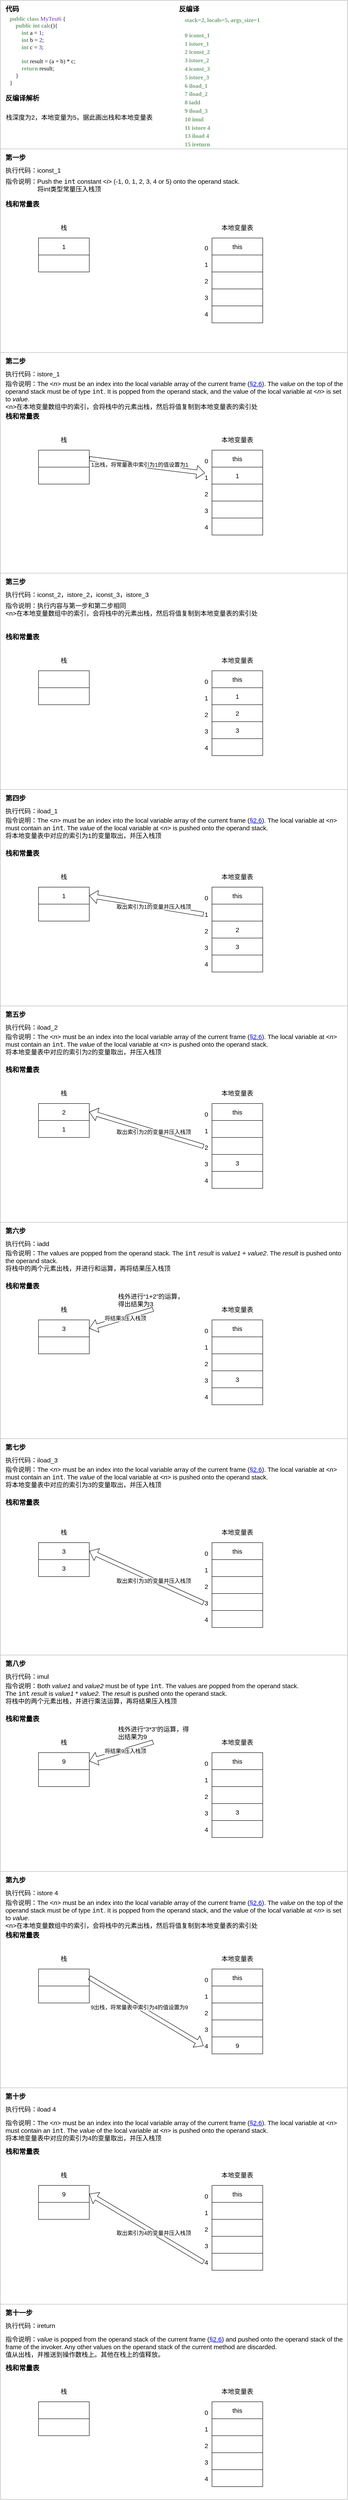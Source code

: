 <mxfile version="11.1.4" type="device"><diagram id="pMb77mIuUNmJTGMtwhFi" name="第 1 页"><mxGraphModel dx="1106" dy="832" grid="1" gridSize="10" guides="1" tooltips="1" connect="1" arrows="1" fold="1" page="1" pageScale="1" pageWidth="827" pageHeight="1169" math="0" shadow="0"><root><mxCell id="0"/><mxCell id="1" parent="0"/><mxCell id="5Are7gSEoZn4d1_IdkGH-1" value="" style="rounded=0;whiteSpace=wrap;html=1;strokeColor=#B3B3B3;" vertex="1" parent="1"><mxGeometry width="820" height="350" as="geometry"/></mxCell><mxCell id="5Are7gSEoZn4d1_IdkGH-2" value="代码" style="text;html=1;strokeColor=none;fillColor=none;align=left;verticalAlign=middle;whiteSpace=wrap;rounded=0;fontSize=16;fontStyle=1" vertex="1" parent="1"><mxGeometry x="10" y="10" width="100" height="20" as="geometry"/></mxCell><mxCell id="5Are7gSEoZn4d1_IdkGH-3" value="&lt;pre style=&quot;background-color: rgb(255 , 255 , 255) ; font-family: &amp;#34;menlo&amp;#34; ; font-size: 10.5pt&quot;&gt;&lt;span style=&quot;color: #72a276 ; font-weight: bold&quot;&gt;public class &lt;/span&gt;&lt;span style=&quot;color: #6f33a7&quot;&gt;MyTest6 &lt;/span&gt;&lt;span style=&quot;color: #1a1f16&quot;&gt;{&lt;br&gt;&lt;/span&gt;&lt;span style=&quot;color: #1a1f16&quot;&gt;    &lt;/span&gt;&lt;span style=&quot;color: #72a276 ; font-weight: bold&quot;&gt;public int &lt;/span&gt;&lt;span style=&quot;color: #37595d&quot;&gt;calc&lt;/span&gt;&lt;span style=&quot;color: #1a1f16&quot;&gt;(){&lt;br&gt;&lt;/span&gt;&lt;span style=&quot;color: #1a1f16&quot;&gt;        &lt;/span&gt;&lt;span style=&quot;color: #72a276 ; font-weight: bold&quot;&gt;int &lt;/span&gt;a = &lt;span style=&quot;color: #340dd4&quot;&gt;1&lt;/span&gt;&lt;span style=&quot;color: #1a1f16&quot;&gt;;&lt;br&gt;&lt;/span&gt;&lt;span style=&quot;color: #1a1f16&quot;&gt;        &lt;/span&gt;&lt;span style=&quot;color: #72a276 ; font-weight: bold&quot;&gt;int &lt;/span&gt;b = &lt;span style=&quot;color: #340dd4&quot;&gt;2&lt;/span&gt;&lt;span style=&quot;color: #1a1f16&quot;&gt;;&lt;br&gt;&lt;/span&gt;&lt;span style=&quot;color: #1a1f16&quot;&gt;        &lt;/span&gt;&lt;span style=&quot;color: #72a276 ; font-weight: bold&quot;&gt;int &lt;/span&gt;c = &lt;span style=&quot;color: #340dd4&quot;&gt;3&lt;/span&gt;&lt;span style=&quot;color: #1a1f16&quot;&gt;;&lt;br&gt;&lt;/span&gt;&lt;span style=&quot;color: #1a1f16&quot;&gt;&lt;br&gt;&lt;/span&gt;&lt;span style=&quot;color: #1a1f16&quot;&gt;        &lt;/span&gt;&lt;span style=&quot;color: #72a276 ; font-weight: bold&quot;&gt;int &lt;/span&gt;result = &lt;span style=&quot;color: #1a1f16&quot;&gt;(&lt;/span&gt;a + b&lt;span style=&quot;color: #1a1f16&quot;&gt;) &lt;/span&gt;* c&lt;span style=&quot;color: #1a1f16&quot;&gt;;&lt;br&gt;&lt;/span&gt;&lt;span style=&quot;color: #1a1f16&quot;&gt;        &lt;/span&gt;&lt;span style=&quot;color: #72a276 ; font-weight: bold&quot;&gt;return &lt;/span&gt;result&lt;span style=&quot;color: #1a1f16&quot;&gt;;&lt;br&gt;&lt;/span&gt;&lt;span style=&quot;color: #1a1f16&quot;&gt;    }&lt;br&gt;&lt;/span&gt;&lt;span style=&quot;color: #1a1f16&quot;&gt;}&lt;/span&gt;&lt;/pre&gt;" style="text;html=1;strokeColor=none;fillColor=none;align=left;verticalAlign=middle;whiteSpace=wrap;rounded=0;fontSize=16;" vertex="1" parent="1"><mxGeometry x="20" y="34" width="280" height="170" as="geometry"/></mxCell><mxCell id="5Are7gSEoZn4d1_IdkGH-5" value="反编译" style="text;html=1;strokeColor=none;fillColor=none;align=left;verticalAlign=middle;whiteSpace=wrap;rounded=0;fontSize=16;fontStyle=1" vertex="1" parent="1"><mxGeometry x="420" y="10" width="100" height="20" as="geometry"/></mxCell><mxCell id="5Are7gSEoZn4d1_IdkGH-6" value="&lt;pre style=&quot;background-color: rgb(255 , 255 , 255)&quot;&gt;&lt;font color=&quot;#72a276&quot; face=&quot;menlo&quot;&gt;&lt;span style=&quot;font-size: 14px&quot;&gt;&lt;b&gt; stack=2, locals=5, args_size=1&lt;/b&gt;&lt;/span&gt;&lt;b style=&quot;font-size: 14px&quot;&gt;&lt;br&gt;&lt;/b&gt;&lt;/font&gt;&lt;/pre&gt;&lt;pre style=&quot;background-color: rgb(255 , 255 , 255)&quot;&gt;&lt;font color=&quot;#72a276&quot; face=&quot;menlo&quot;&gt;&lt;span style=&quot;font-size: 14px&quot;&gt;&lt;b&gt; 0 iconst_1&lt;br&gt; 1 istore_1&lt;br&gt; 2 iconst_2&lt;br&gt; 3 istore_2&lt;br&gt; 4 iconst_3&lt;br&gt; 5 istore_3&lt;br&gt; 6 iload_1&lt;br&gt; 7 iload_2&lt;br&gt; 8 iadd&lt;br&gt; 9 iload_3&lt;br&gt; 10 imul&lt;br&gt; 11 istore 4&lt;br&gt; 13 iload 4&lt;br&gt; 15 ireturn&lt;/b&gt;&lt;/span&gt;&lt;/font&gt;&lt;font face=&quot;menlo&quot;&gt;&lt;span style=&quot;font-size: 10.5pt&quot;&gt;&lt;br&gt;&lt;/span&gt;&lt;/font&gt;&lt;/pre&gt;" style="text;html=1;strokeColor=none;fillColor=none;align=left;verticalAlign=middle;whiteSpace=wrap;rounded=0;fontSize=16;" vertex="1" parent="1"><mxGeometry x="430" y="34" width="280" height="315" as="geometry"/></mxCell><mxCell id="5Are7gSEoZn4d1_IdkGH-7" value="" style="rounded=0;whiteSpace=wrap;html=1;strokeColor=#B3B3B3;" vertex="1" parent="1"><mxGeometry y="350" width="820" height="490" as="geometry"/></mxCell><mxCell id="5Are7gSEoZn4d1_IdkGH-8" value="第一步" style="text;html=1;strokeColor=none;fillColor=none;align=left;verticalAlign=middle;whiteSpace=wrap;rounded=0;fontSize=16;fontStyle=1" vertex="1" parent="1"><mxGeometry x="10" y="360" width="100" height="20" as="geometry"/></mxCell><mxCell id="5Are7gSEoZn4d1_IdkGH-9" value="执行代码：iconst_1" style="text;html=1;strokeColor=none;fillColor=none;align=left;verticalAlign=middle;whiteSpace=wrap;rounded=0;fontSize=15;fontStyle=0" vertex="1" parent="1"><mxGeometry x="10" y="390" width="180" height="20" as="geometry"/></mxCell><mxCell id="5Are7gSEoZn4d1_IdkGH-10" value="指令说明：&lt;span style=&quot;font-family: &amp;#34;arial&amp;#34; , &amp;#34;helvetica&amp;#34; , sans-serif ; font-size: 15px ; background-color: rgb(255 , 255 , 255)&quot;&gt;Push the&amp;nbsp;&lt;/span&gt;&lt;code class=&quot;literal&quot; style=&quot;font-size: 15px ; background-color: rgb(255 , 255 , 255)&quot;&gt;int&lt;/code&gt;&lt;span style=&quot;font-family: &amp;#34;arial&amp;#34; , &amp;#34;helvetica&amp;#34; , sans-serif ; font-size: 15px ; background-color: rgb(255 , 255 , 255)&quot;&gt;&amp;nbsp;constant &amp;lt;&lt;/span&gt;&lt;span class=&quot;emphasis&quot; style=&quot;font-family: &amp;#34;arial&amp;#34; , &amp;#34;helvetica&amp;#34; , sans-serif ; font-size: 15px ; background-color: rgb(255 , 255 , 255)&quot;&gt;&lt;em style=&quot;font-size: 15px&quot;&gt;i&lt;/em&gt;&lt;/span&gt;&lt;span style=&quot;font-family: &amp;#34;arial&amp;#34; , &amp;#34;helvetica&amp;#34; , sans-serif ; font-size: 15px ; background-color: rgb(255 , 255 , 255)&quot;&gt;&amp;gt; (-1, 0, 1, 2, 3, 4 or 5) onto the operand stack.&lt;br&gt;&amp;nbsp; &amp;nbsp; &amp;nbsp; &amp;nbsp; &amp;nbsp; &amp;nbsp; &amp;nbsp; &amp;nbsp; &amp;nbsp; 将int类型常量压入栈顶&lt;br&gt;&lt;/span&gt;" style="text;html=1;strokeColor=none;fillColor=none;align=left;verticalAlign=middle;whiteSpace=wrap;rounded=0;fontSize=15;fontStyle=0" vertex="1" parent="1"><mxGeometry x="10" y="410" width="590" height="50" as="geometry"/></mxCell><mxCell id="5Are7gSEoZn4d1_IdkGH-11" value="1" style="rounded=0;whiteSpace=wrap;html=1;fillColor=none;gradientColor=none;fontSize=15;align=center;" vertex="1" parent="1"><mxGeometry x="90" y="560" width="120" height="40" as="geometry"/></mxCell><mxCell id="5Are7gSEoZn4d1_IdkGH-12" value="栈和常量表" style="text;html=1;strokeColor=none;fillColor=none;align=left;verticalAlign=middle;whiteSpace=wrap;rounded=0;fontSize=16;fontStyle=1" vertex="1" parent="1"><mxGeometry x="10" y="470" width="100" height="20" as="geometry"/></mxCell><mxCell id="5Are7gSEoZn4d1_IdkGH-13" value="" style="rounded=0;whiteSpace=wrap;html=1;fillColor=none;gradientColor=none;fontSize=15;align=center;" vertex="1" parent="1"><mxGeometry x="90" y="600" width="120" height="40" as="geometry"/></mxCell><mxCell id="5Are7gSEoZn4d1_IdkGH-14" value="栈" style="text;html=1;strokeColor=none;fillColor=none;align=center;verticalAlign=middle;whiteSpace=wrap;rounded=0;fontSize=15;fontStyle=0" vertex="1" parent="1"><mxGeometry x="90" y="525" width="120" height="20" as="geometry"/></mxCell><mxCell id="5Are7gSEoZn4d1_IdkGH-15" value="" style="rounded=0;whiteSpace=wrap;html=1;fillColor=none;gradientColor=none;fontSize=15;align=center;" vertex="1" parent="1"><mxGeometry x="500" y="600" width="120" height="40" as="geometry"/></mxCell><mxCell id="5Are7gSEoZn4d1_IdkGH-16" value="本地变量表" style="text;html=1;strokeColor=none;fillColor=none;align=center;verticalAlign=middle;whiteSpace=wrap;rounded=0;fontSize=15;fontStyle=0" vertex="1" parent="1"><mxGeometry x="470" y="525" width="180" height="20" as="geometry"/></mxCell><mxCell id="5Are7gSEoZn4d1_IdkGH-17" value="this" style="rounded=0;whiteSpace=wrap;html=1;fillColor=none;gradientColor=none;fontSize=15;align=center;" vertex="1" parent="1"><mxGeometry x="500" y="560" width="120" height="40" as="geometry"/></mxCell><mxCell id="5Are7gSEoZn4d1_IdkGH-18" value="" style="rounded=0;whiteSpace=wrap;html=1;fillColor=none;gradientColor=none;fontSize=15;align=center;" vertex="1" parent="1"><mxGeometry x="500" y="680" width="120" height="40" as="geometry"/></mxCell><mxCell id="5Are7gSEoZn4d1_IdkGH-19" value="" style="rounded=0;whiteSpace=wrap;html=1;fillColor=none;gradientColor=none;fontSize=15;align=center;" vertex="1" parent="1"><mxGeometry x="500" y="640" width="120" height="40" as="geometry"/></mxCell><mxCell id="5Are7gSEoZn4d1_IdkGH-20" value="" style="rounded=0;whiteSpace=wrap;html=1;fillColor=none;gradientColor=none;fontSize=15;align=center;" vertex="1" parent="1"><mxGeometry x="500" y="720" width="120" height="40" as="geometry"/></mxCell><mxCell id="5Are7gSEoZn4d1_IdkGH-24" value="" style="rounded=0;whiteSpace=wrap;html=1;strokeColor=#B3B3B3;" vertex="1" parent="1"><mxGeometry y="830" width="820" height="520" as="geometry"/></mxCell><mxCell id="5Are7gSEoZn4d1_IdkGH-25" value="第二步" style="text;html=1;strokeColor=none;fillColor=none;align=left;verticalAlign=middle;whiteSpace=wrap;rounded=0;fontSize=16;fontStyle=1" vertex="1" parent="1"><mxGeometry x="10" y="840" width="100" height="20" as="geometry"/></mxCell><mxCell id="5Are7gSEoZn4d1_IdkGH-26" value="执行代码：istore_1" style="text;html=1;strokeColor=none;fillColor=none;align=left;verticalAlign=middle;whiteSpace=wrap;rounded=0;fontSize=15;fontStyle=0" vertex="1" parent="1"><mxGeometry x="10" y="870" width="180" height="20" as="geometry"/></mxCell><mxCell id="5Are7gSEoZn4d1_IdkGH-27" value="指令说明：&lt;span style=&quot;font-family: &amp;#34;arial&amp;#34; , &amp;#34;helvetica&amp;#34; , sans-serif ; font-size: 15px ; background-color: rgb(255 , 255 , 255)&quot;&gt;The &amp;lt;&lt;/span&gt;&lt;span class=&quot;emphasis&quot; style=&quot;font-family: &amp;#34;arial&amp;#34; , &amp;#34;helvetica&amp;#34; , sans-serif ; font-size: 15px ; background-color: rgb(255 , 255 , 255)&quot;&gt;&lt;em style=&quot;font-size: 15px&quot;&gt;n&lt;/em&gt;&lt;/span&gt;&lt;span style=&quot;font-family: &amp;#34;arial&amp;#34; , &amp;#34;helvetica&amp;#34; , sans-serif ; font-size: 15px ; background-color: rgb(255 , 255 , 255)&quot;&gt;&amp;gt; must be an index into the local variable array of the current frame (&lt;/span&gt;&lt;a class=&quot;xref&quot; href=&quot;https://docs.oracle.com/javase/specs/jvms/se8/html/jvms-2.html#jvms-2.6&quot; title=&quot;2.6. Frames&quot; style=&quot;font-family: &amp;#34;arial&amp;#34; , &amp;#34;helvetica&amp;#34; , sans-serif ; font-size: 15px ; background-color: rgb(255 , 255 , 255)&quot;&gt;§2.6&lt;/a&gt;&lt;span style=&quot;font-family: &amp;#34;arial&amp;#34; , &amp;#34;helvetica&amp;#34; , sans-serif ; font-size: 15px ; background-color: rgb(255 , 255 , 255)&quot;&gt;). The&amp;nbsp;&lt;/span&gt;&lt;span class=&quot;emphasis&quot; style=&quot;font-family: &amp;#34;arial&amp;#34; , &amp;#34;helvetica&amp;#34; , sans-serif ; font-size: 15px ; background-color: rgb(255 , 255 , 255)&quot;&gt;&lt;em style=&quot;font-size: 15px&quot;&gt;value&lt;/em&gt;&lt;/span&gt;&lt;span style=&quot;font-family: &amp;#34;arial&amp;#34; , &amp;#34;helvetica&amp;#34; , sans-serif ; font-size: 15px ; background-color: rgb(255 , 255 , 255)&quot;&gt;&amp;nbsp;on the top of the operand stack must be of type&amp;nbsp;&lt;/span&gt;&lt;code class=&quot;literal&quot; style=&quot;font-size: 15px ; background-color: rgb(255 , 255 , 255)&quot;&gt;int&lt;/code&gt;&lt;span style=&quot;font-family: &amp;#34;arial&amp;#34; , &amp;#34;helvetica&amp;#34; , sans-serif ; font-size: 15px ; background-color: rgb(255 , 255 , 255)&quot;&gt;. It is popped from the operand stack, and the value of the local variable at &amp;lt;&lt;/span&gt;&lt;span class=&quot;emphasis&quot; style=&quot;font-family: &amp;#34;arial&amp;#34; , &amp;#34;helvetica&amp;#34; , sans-serif ; font-size: 15px ; background-color: rgb(255 , 255 , 255)&quot;&gt;&lt;em style=&quot;font-size: 15px&quot;&gt;n&lt;/em&gt;&lt;/span&gt;&lt;span style=&quot;font-family: &amp;#34;arial&amp;#34; , &amp;#34;helvetica&amp;#34; , sans-serif ; font-size: 15px ; background-color: rgb(255 , 255 , 255)&quot;&gt;&amp;gt; is set to&amp;nbsp;&lt;/span&gt;&lt;span class=&quot;emphasis&quot; style=&quot;font-family: &amp;#34;arial&amp;#34; , &amp;#34;helvetica&amp;#34; , sans-serif ; font-size: 15px ; background-color: rgb(255 , 255 , 255)&quot;&gt;&lt;em style=&quot;font-size: 15px&quot;&gt;value&lt;/em&gt;&lt;/span&gt;&lt;span style=&quot;font-family: &amp;#34;arial&amp;#34; , &amp;#34;helvetica&amp;#34; , sans-serif ; font-size: 15px ; background-color: rgb(255 , 255 , 255)&quot;&gt;.&lt;br&gt;&lt;/span&gt;&lt;span style=&quot;font-family: &amp;#34;arial&amp;#34; , &amp;#34;helvetica&amp;#34; , sans-serif ; font-size: 15px ; background-color: rgb(255 , 255 , 255)&quot;&gt;&amp;lt;n&amp;gt;在本地变量数组中的索引，会将栈中的元素出栈，然后将值复制到本地变量表的索引处&lt;br style=&quot;font-size: 15px&quot;&gt;&lt;/span&gt;" style="text;html=1;strokeColor=none;fillColor=none;align=left;verticalAlign=middle;whiteSpace=wrap;rounded=0;fontSize=15;fontStyle=0" vertex="1" parent="1"><mxGeometry x="10" y="890" width="800" height="80" as="geometry"/></mxCell><mxCell id="5Are7gSEoZn4d1_IdkGH-28" value="" style="rounded=0;whiteSpace=wrap;html=1;fillColor=none;gradientColor=none;fontSize=15;align=center;" vertex="1" parent="1"><mxGeometry x="90" y="1060" width="120" height="40" as="geometry"/></mxCell><mxCell id="5Are7gSEoZn4d1_IdkGH-29" value="栈和常量表" style="text;html=1;strokeColor=none;fillColor=none;align=left;verticalAlign=middle;whiteSpace=wrap;rounded=0;fontSize=16;fontStyle=1" vertex="1" parent="1"><mxGeometry x="10" y="970" width="100" height="20" as="geometry"/></mxCell><mxCell id="5Are7gSEoZn4d1_IdkGH-30" value="" style="rounded=0;whiteSpace=wrap;html=1;fillColor=none;gradientColor=none;fontSize=15;align=center;" vertex="1" parent="1"><mxGeometry x="90" y="1100" width="120" height="40" as="geometry"/></mxCell><mxCell id="5Are7gSEoZn4d1_IdkGH-31" value="栈" style="text;html=1;strokeColor=none;fillColor=none;align=center;verticalAlign=middle;whiteSpace=wrap;rounded=0;fontSize=15;fontStyle=0" vertex="1" parent="1"><mxGeometry x="90" y="1025" width="120" height="20" as="geometry"/></mxCell><mxCell id="5Are7gSEoZn4d1_IdkGH-32" value="1" style="rounded=0;whiteSpace=wrap;html=1;fillColor=none;gradientColor=none;fontSize=15;align=center;" vertex="1" parent="1"><mxGeometry x="500" y="1100" width="120" height="40" as="geometry"/></mxCell><mxCell id="5Are7gSEoZn4d1_IdkGH-33" value="本地变量表" style="text;html=1;strokeColor=none;fillColor=none;align=center;verticalAlign=middle;whiteSpace=wrap;rounded=0;fontSize=15;fontStyle=0" vertex="1" parent="1"><mxGeometry x="470" y="1025" width="180" height="20" as="geometry"/></mxCell><mxCell id="5Are7gSEoZn4d1_IdkGH-34" value="this" style="rounded=0;whiteSpace=wrap;html=1;fillColor=none;gradientColor=none;fontSize=15;align=center;" vertex="1" parent="1"><mxGeometry x="500" y="1060" width="120" height="40" as="geometry"/></mxCell><mxCell id="5Are7gSEoZn4d1_IdkGH-35" value="" style="rounded=0;whiteSpace=wrap;html=1;fillColor=none;gradientColor=none;fontSize=15;align=center;" vertex="1" parent="1"><mxGeometry x="500" y="1180" width="120" height="40" as="geometry"/></mxCell><mxCell id="5Are7gSEoZn4d1_IdkGH-36" value="" style="rounded=0;whiteSpace=wrap;html=1;fillColor=none;gradientColor=none;fontSize=15;align=center;" vertex="1" parent="1"><mxGeometry x="500" y="1140" width="120" height="40" as="geometry"/></mxCell><mxCell id="5Are7gSEoZn4d1_IdkGH-37" value="" style="rounded=0;whiteSpace=wrap;html=1;fillColor=none;gradientColor=none;fontSize=15;align=center;" vertex="1" parent="1"><mxGeometry x="500" y="1220" width="120" height="40" as="geometry"/></mxCell><mxCell id="5Are7gSEoZn4d1_IdkGH-39" value="0" style="text;html=1;strokeColor=none;fillColor=none;align=right;verticalAlign=middle;whiteSpace=wrap;rounded=0;fontSize=15;fontStyle=0" vertex="1" parent="1"><mxGeometry x="430" y="1075" width="63" height="20" as="geometry"/></mxCell><mxCell id="5Are7gSEoZn4d1_IdkGH-40" value="1" style="text;html=1;strokeColor=none;fillColor=none;align=right;verticalAlign=middle;whiteSpace=wrap;rounded=0;fontSize=15;fontStyle=0" vertex="1" parent="1"><mxGeometry x="480" y="1114" width="13" height="20" as="geometry"/></mxCell><mxCell id="5Are7gSEoZn4d1_IdkGH-41" value="2" style="text;html=1;strokeColor=none;fillColor=none;align=right;verticalAlign=middle;whiteSpace=wrap;rounded=0;fontSize=15;fontStyle=0" vertex="1" parent="1"><mxGeometry x="430" y="1153" width="63" height="20" as="geometry"/></mxCell><mxCell id="5Are7gSEoZn4d1_IdkGH-42" value="3" style="text;html=1;strokeColor=none;fillColor=none;align=right;verticalAlign=middle;whiteSpace=wrap;rounded=0;fontSize=15;fontStyle=0" vertex="1" parent="1"><mxGeometry x="430" y="1192" width="63" height="20" as="geometry"/></mxCell><mxCell id="5Are7gSEoZn4d1_IdkGH-43" value="4" style="text;html=1;strokeColor=none;fillColor=none;align=right;verticalAlign=middle;whiteSpace=wrap;rounded=0;fontSize=15;fontStyle=0" vertex="1" parent="1"><mxGeometry x="430" y="1231" width="63" height="20" as="geometry"/></mxCell><mxCell id="5Are7gSEoZn4d1_IdkGH-45" value="0" style="text;html=1;strokeColor=none;fillColor=none;align=right;verticalAlign=middle;whiteSpace=wrap;rounded=0;fontSize=15;fontStyle=0" vertex="1" parent="1"><mxGeometry x="430" y="572.5" width="63" height="20" as="geometry"/></mxCell><mxCell id="5Are7gSEoZn4d1_IdkGH-46" value="1" style="text;html=1;strokeColor=none;fillColor=none;align=right;verticalAlign=middle;whiteSpace=wrap;rounded=0;fontSize=15;fontStyle=0" vertex="1" parent="1"><mxGeometry x="430" y="611.5" width="63" height="20" as="geometry"/></mxCell><mxCell id="5Are7gSEoZn4d1_IdkGH-47" value="2" style="text;html=1;strokeColor=none;fillColor=none;align=right;verticalAlign=middle;whiteSpace=wrap;rounded=0;fontSize=15;fontStyle=0" vertex="1" parent="1"><mxGeometry x="430" y="650.5" width="63" height="20" as="geometry"/></mxCell><mxCell id="5Are7gSEoZn4d1_IdkGH-48" value="3" style="text;html=1;strokeColor=none;fillColor=none;align=right;verticalAlign=middle;whiteSpace=wrap;rounded=0;fontSize=15;fontStyle=0" vertex="1" parent="1"><mxGeometry x="430" y="689.5" width="63" height="20" as="geometry"/></mxCell><mxCell id="5Are7gSEoZn4d1_IdkGH-49" value="4" style="text;html=1;strokeColor=none;fillColor=none;align=right;verticalAlign=middle;whiteSpace=wrap;rounded=0;fontSize=15;fontStyle=0" vertex="1" parent="1"><mxGeometry x="430" y="728.5" width="63" height="20" as="geometry"/></mxCell><mxCell id="5Are7gSEoZn4d1_IdkGH-52" value="" style="shape=flexArrow;endArrow=classic;html=1;fontSize=15;entryX=0.25;entryY=0;entryDx=0;entryDy=0;exitX=1;exitY=0.5;exitDx=0;exitDy=0;" edge="1" parent="1" source="5Are7gSEoZn4d1_IdkGH-28" target="5Are7gSEoZn4d1_IdkGH-40"><mxGeometry width="50" height="50" relative="1" as="geometry"><mxPoint x="300" y="1130" as="sourcePoint"/><mxPoint x="350" y="1080" as="targetPoint"/></mxGeometry></mxCell><mxCell id="5Are7gSEoZn4d1_IdkGH-53" value="1出栈，将常量表中索引为1的值设置为1" style="text;html=1;resizable=0;points=[];align=center;verticalAlign=middle;labelBackgroundColor=#ffffff;fontSize=13;" vertex="1" connectable="0" parent="5Are7gSEoZn4d1_IdkGH-52"><mxGeometry x="-0.127" y="1" relative="1" as="geometry"><mxPoint as="offset"/></mxGeometry></mxCell><mxCell id="5Are7gSEoZn4d1_IdkGH-54" value="" style="rounded=0;whiteSpace=wrap;html=1;strokeColor=#B3B3B3;" vertex="1" parent="1"><mxGeometry y="1350" width="820" height="510" as="geometry"/></mxCell><mxCell id="5Are7gSEoZn4d1_IdkGH-55" value="第三步" style="text;html=1;strokeColor=none;fillColor=none;align=left;verticalAlign=middle;whiteSpace=wrap;rounded=0;fontSize=16;fontStyle=1" vertex="1" parent="1"><mxGeometry x="10" y="1360" width="100" height="20" as="geometry"/></mxCell><mxCell id="5Are7gSEoZn4d1_IdkGH-56" value="执行代码：iconst_2，istore_2，iconst_3，istore_3" style="text;html=1;strokeColor=none;fillColor=none;align=left;verticalAlign=middle;whiteSpace=wrap;rounded=0;fontSize=15;fontStyle=0" vertex="1" parent="1"><mxGeometry x="10" y="1390" width="680" height="20" as="geometry"/></mxCell><mxCell id="5Are7gSEoZn4d1_IdkGH-57" value="指令说明：执行内容与第一步和第二步相同&lt;span style=&quot;font-family: &amp;#34;arial&amp;#34; , &amp;#34;helvetica&amp;#34; , sans-serif ; font-size: 15px ; background-color: rgb(255 , 255 , 255)&quot;&gt;&lt;br&gt;&lt;/span&gt;&lt;span style=&quot;font-family: &amp;#34;arial&amp;#34; , &amp;#34;helvetica&amp;#34; , sans-serif ; font-size: 15px ; background-color: rgb(255 , 255 , 255)&quot;&gt;&amp;lt;n&amp;gt;在本地变量数组中的索引，会将栈中的元素出栈，然后将值复制到本地变量表的索引处&lt;br style=&quot;font-size: 15px&quot;&gt;&lt;/span&gt;" style="text;html=1;strokeColor=none;fillColor=none;align=left;verticalAlign=middle;whiteSpace=wrap;rounded=0;fontSize=15;fontStyle=0" vertex="1" parent="1"><mxGeometry x="10" y="1410" width="800" height="50" as="geometry"/></mxCell><mxCell id="5Are7gSEoZn4d1_IdkGH-58" value="" style="rounded=0;whiteSpace=wrap;html=1;fillColor=none;gradientColor=none;fontSize=15;align=center;" vertex="1" parent="1"><mxGeometry x="90" y="1580" width="120" height="40" as="geometry"/></mxCell><mxCell id="5Are7gSEoZn4d1_IdkGH-59" value="栈和常量表" style="text;html=1;strokeColor=none;fillColor=none;align=left;verticalAlign=middle;whiteSpace=wrap;rounded=0;fontSize=16;fontStyle=1" vertex="1" parent="1"><mxGeometry x="10" y="1490" width="100" height="20" as="geometry"/></mxCell><mxCell id="5Are7gSEoZn4d1_IdkGH-60" value="" style="rounded=0;whiteSpace=wrap;html=1;fillColor=none;gradientColor=none;fontSize=15;align=center;" vertex="1" parent="1"><mxGeometry x="90" y="1620" width="120" height="40" as="geometry"/></mxCell><mxCell id="5Are7gSEoZn4d1_IdkGH-61" value="栈" style="text;html=1;strokeColor=none;fillColor=none;align=center;verticalAlign=middle;whiteSpace=wrap;rounded=0;fontSize=15;fontStyle=0" vertex="1" parent="1"><mxGeometry x="90" y="1545" width="120" height="20" as="geometry"/></mxCell><mxCell id="5Are7gSEoZn4d1_IdkGH-62" value="1" style="rounded=0;whiteSpace=wrap;html=1;fillColor=none;gradientColor=none;fontSize=15;align=center;" vertex="1" parent="1"><mxGeometry x="500" y="1620" width="120" height="40" as="geometry"/></mxCell><mxCell id="5Are7gSEoZn4d1_IdkGH-63" value="本地变量表" style="text;html=1;strokeColor=none;fillColor=none;align=center;verticalAlign=middle;whiteSpace=wrap;rounded=0;fontSize=15;fontStyle=0" vertex="1" parent="1"><mxGeometry x="470" y="1545" width="180" height="20" as="geometry"/></mxCell><mxCell id="5Are7gSEoZn4d1_IdkGH-64" value="this" style="rounded=0;whiteSpace=wrap;html=1;fillColor=none;gradientColor=none;fontSize=15;align=center;" vertex="1" parent="1"><mxGeometry x="500" y="1580" width="120" height="40" as="geometry"/></mxCell><mxCell id="5Are7gSEoZn4d1_IdkGH-65" value="3" style="rounded=0;whiteSpace=wrap;html=1;fillColor=none;gradientColor=none;fontSize=15;align=center;" vertex="1" parent="1"><mxGeometry x="500" y="1700" width="120" height="40" as="geometry"/></mxCell><mxCell id="5Are7gSEoZn4d1_IdkGH-66" value="2" style="rounded=0;whiteSpace=wrap;html=1;fillColor=none;gradientColor=none;fontSize=15;align=center;" vertex="1" parent="1"><mxGeometry x="500" y="1660" width="120" height="40" as="geometry"/></mxCell><mxCell id="5Are7gSEoZn4d1_IdkGH-67" value="" style="rounded=0;whiteSpace=wrap;html=1;fillColor=none;gradientColor=none;fontSize=15;align=center;" vertex="1" parent="1"><mxGeometry x="500" y="1740" width="120" height="40" as="geometry"/></mxCell><mxCell id="5Are7gSEoZn4d1_IdkGH-69" value="0" style="text;html=1;strokeColor=none;fillColor=none;align=right;verticalAlign=middle;whiteSpace=wrap;rounded=0;fontSize=15;fontStyle=0" vertex="1" parent="1"><mxGeometry x="430" y="1595" width="63" height="20" as="geometry"/></mxCell><mxCell id="5Are7gSEoZn4d1_IdkGH-70" value="1" style="text;html=1;strokeColor=none;fillColor=none;align=right;verticalAlign=middle;whiteSpace=wrap;rounded=0;fontSize=15;fontStyle=0" vertex="1" parent="1"><mxGeometry x="480" y="1634" width="13" height="20" as="geometry"/></mxCell><mxCell id="5Are7gSEoZn4d1_IdkGH-71" value="2" style="text;html=1;strokeColor=none;fillColor=none;align=right;verticalAlign=middle;whiteSpace=wrap;rounded=0;fontSize=15;fontStyle=0" vertex="1" parent="1"><mxGeometry x="430" y="1673" width="63" height="20" as="geometry"/></mxCell><mxCell id="5Are7gSEoZn4d1_IdkGH-72" value="3" style="text;html=1;strokeColor=none;fillColor=none;align=right;verticalAlign=middle;whiteSpace=wrap;rounded=0;fontSize=15;fontStyle=0" vertex="1" parent="1"><mxGeometry x="430" y="1712" width="63" height="20" as="geometry"/></mxCell><mxCell id="5Are7gSEoZn4d1_IdkGH-73" value="4" style="text;html=1;strokeColor=none;fillColor=none;align=right;verticalAlign=middle;whiteSpace=wrap;rounded=0;fontSize=15;fontStyle=0" vertex="1" parent="1"><mxGeometry x="430" y="1751" width="63" height="20" as="geometry"/></mxCell><mxCell id="5Are7gSEoZn4d1_IdkGH-77" value="反编译解析" style="text;html=1;strokeColor=none;fillColor=none;align=left;verticalAlign=middle;whiteSpace=wrap;rounded=0;fontSize=16;fontStyle=1" vertex="1" parent="1"><mxGeometry x="10" y="220" width="100" height="20" as="geometry"/></mxCell><mxCell id="5Are7gSEoZn4d1_IdkGH-78" value="&lt;span style=&quot;font-family: &amp;#34;arial&amp;#34; , &amp;#34;helvetica&amp;#34; , sans-serif ; font-size: 15px ; background-color: rgb(255 , 255 , 255)&quot;&gt;栈深度为2，本地变量为5，据此画出栈和&lt;/span&gt;&lt;span style=&quot;text-align: center&quot;&gt;本地变量表&lt;/span&gt;&lt;span style=&quot;font-family: &amp;#34;arial&amp;#34; , &amp;#34;helvetica&amp;#34; , sans-serif ; font-size: 15px ; background-color: rgb(255 , 255 , 255)&quot;&gt;&lt;br&gt;&lt;/span&gt;" style="text;html=1;strokeColor=none;fillColor=none;align=left;verticalAlign=middle;whiteSpace=wrap;rounded=0;fontSize=15;fontStyle=0" vertex="1" parent="1"><mxGeometry x="11" y="250" width="350" height="50" as="geometry"/></mxCell><mxCell id="5Are7gSEoZn4d1_IdkGH-79" value="" style="rounded=0;whiteSpace=wrap;html=1;strokeColor=#B3B3B3;" vertex="1" parent="1"><mxGeometry y="1860" width="820" height="510" as="geometry"/></mxCell><mxCell id="5Are7gSEoZn4d1_IdkGH-80" value="第四步" style="text;html=1;strokeColor=none;fillColor=none;align=left;verticalAlign=middle;whiteSpace=wrap;rounded=0;fontSize=16;fontStyle=1" vertex="1" parent="1"><mxGeometry x="10" y="1870" width="100" height="20" as="geometry"/></mxCell><mxCell id="5Are7gSEoZn4d1_IdkGH-81" value="执行代码：iload_1" style="text;html=1;strokeColor=none;fillColor=none;align=left;verticalAlign=middle;whiteSpace=wrap;rounded=0;fontSize=15;fontStyle=0" vertex="1" parent="1"><mxGeometry x="10" y="1900" width="680" height="20" as="geometry"/></mxCell><mxCell id="5Are7gSEoZn4d1_IdkGH-82" value="指令说明：&lt;span style=&quot;font-family: &amp;#34;arial&amp;#34; , &amp;#34;helvetica&amp;#34; , sans-serif ; font-size: 15px ; background-color: rgb(255 , 255 , 255)&quot;&gt;The &amp;lt;&lt;/span&gt;&lt;span class=&quot;emphasis&quot; style=&quot;font-family: &amp;#34;arial&amp;#34; , &amp;#34;helvetica&amp;#34; , sans-serif ; font-size: 15px ; background-color: rgb(255 , 255 , 255)&quot;&gt;&lt;em style=&quot;font-size: 15px&quot;&gt;n&lt;/em&gt;&lt;/span&gt;&lt;span style=&quot;font-family: &amp;#34;arial&amp;#34; , &amp;#34;helvetica&amp;#34; , sans-serif ; font-size: 15px ; background-color: rgb(255 , 255 , 255)&quot;&gt;&amp;gt; must be an index into the local variable array of the current frame (&lt;/span&gt;&lt;a class=&quot;xref&quot; href=&quot;https://docs.oracle.com/javase/specs/jvms/se8/html/jvms-2.html#jvms-2.6&quot; title=&quot;2.6. Frames&quot; style=&quot;font-family: &amp;#34;arial&amp;#34; , &amp;#34;helvetica&amp;#34; , sans-serif ; font-size: 15px ; background-color: rgb(255 , 255 , 255)&quot;&gt;§2.6&lt;/a&gt;&lt;span style=&quot;font-family: &amp;#34;arial&amp;#34; , &amp;#34;helvetica&amp;#34; , sans-serif ; font-size: 15px ; background-color: rgb(255 , 255 , 255)&quot;&gt;). The local variable at &amp;lt;&lt;/span&gt;&lt;span class=&quot;emphasis&quot; style=&quot;font-family: &amp;#34;arial&amp;#34; , &amp;#34;helvetica&amp;#34; , sans-serif ; font-size: 15px ; background-color: rgb(255 , 255 , 255)&quot;&gt;&lt;em style=&quot;font-size: 15px&quot;&gt;n&lt;/em&gt;&lt;/span&gt;&lt;span style=&quot;font-family: &amp;#34;arial&amp;#34; , &amp;#34;helvetica&amp;#34; , sans-serif ; font-size: 15px ; background-color: rgb(255 , 255 , 255)&quot;&gt;&amp;gt; must contain an&amp;nbsp;&lt;/span&gt;&lt;code class=&quot;literal&quot; style=&quot;font-size: 15px ; background-color: rgb(255 , 255 , 255)&quot;&gt;int&lt;/code&gt;&lt;span style=&quot;font-family: &amp;#34;arial&amp;#34; , &amp;#34;helvetica&amp;#34; , sans-serif ; font-size: 15px ; background-color: rgb(255 , 255 , 255)&quot;&gt;. The&amp;nbsp;&lt;/span&gt;&lt;span class=&quot;emphasis&quot; style=&quot;font-family: &amp;#34;arial&amp;#34; , &amp;#34;helvetica&amp;#34; , sans-serif ; font-size: 15px ; background-color: rgb(255 , 255 , 255)&quot;&gt;&lt;em style=&quot;font-size: 15px&quot;&gt;value&lt;/em&gt;&lt;/span&gt;&lt;span style=&quot;font-family: &amp;#34;arial&amp;#34; , &amp;#34;helvetica&amp;#34; , sans-serif ; font-size: 15px ; background-color: rgb(255 , 255 , 255)&quot;&gt;&amp;nbsp;of the local variable at &amp;lt;&lt;/span&gt;&lt;span class=&quot;emphasis&quot; style=&quot;font-family: &amp;#34;arial&amp;#34; , &amp;#34;helvetica&amp;#34; , sans-serif ; font-size: 15px ; background-color: rgb(255 , 255 , 255)&quot;&gt;&lt;em style=&quot;font-size: 15px&quot;&gt;n&lt;/em&gt;&lt;/span&gt;&lt;span style=&quot;font-family: &amp;#34;arial&amp;#34; , &amp;#34;helvetica&amp;#34; , sans-serif ; font-size: 15px ; background-color: rgb(255 , 255 , 255)&quot;&gt;&amp;gt; is pushed onto the operand stack.&lt;br&gt;&lt;/span&gt;&lt;span style=&quot;font-family: &amp;#34;arial&amp;#34; , &amp;#34;helvetica&amp;#34; , sans-serif ; font-size: 15px ; background-color: rgb(255 , 255 , 255)&quot;&gt;将本地变量表中对应的索引为1的变量取出，并压入栈顶&lt;br style=&quot;font-size: 15px&quot;&gt;&lt;/span&gt;" style="text;html=1;strokeColor=none;fillColor=none;align=left;verticalAlign=middle;whiteSpace=wrap;rounded=0;fontSize=15;fontStyle=0" vertex="1" parent="1"><mxGeometry x="10" y="1920" width="800" height="60" as="geometry"/></mxCell><mxCell id="5Are7gSEoZn4d1_IdkGH-83" value="1" style="rounded=0;whiteSpace=wrap;html=1;fillColor=none;gradientColor=none;fontSize=15;align=center;" vertex="1" parent="1"><mxGeometry x="90" y="2090" width="120" height="40" as="geometry"/></mxCell><mxCell id="5Are7gSEoZn4d1_IdkGH-84" value="栈和常量表" style="text;html=1;strokeColor=none;fillColor=none;align=left;verticalAlign=middle;whiteSpace=wrap;rounded=0;fontSize=16;fontStyle=1" vertex="1" parent="1"><mxGeometry x="10" y="2000" width="100" height="20" as="geometry"/></mxCell><mxCell id="5Are7gSEoZn4d1_IdkGH-85" value="" style="rounded=0;whiteSpace=wrap;html=1;fillColor=none;gradientColor=none;fontSize=15;align=center;" vertex="1" parent="1"><mxGeometry x="90" y="2130" width="120" height="40" as="geometry"/></mxCell><mxCell id="5Are7gSEoZn4d1_IdkGH-86" value="栈" style="text;html=1;strokeColor=none;fillColor=none;align=center;verticalAlign=middle;whiteSpace=wrap;rounded=0;fontSize=15;fontStyle=0" vertex="1" parent="1"><mxGeometry x="90" y="2055" width="120" height="20" as="geometry"/></mxCell><mxCell id="5Are7gSEoZn4d1_IdkGH-87" value="" style="rounded=0;whiteSpace=wrap;html=1;fillColor=none;gradientColor=none;fontSize=15;align=center;" vertex="1" parent="1"><mxGeometry x="500" y="2130" width="120" height="40" as="geometry"/></mxCell><mxCell id="5Are7gSEoZn4d1_IdkGH-88" value="本地变量表" style="text;html=1;strokeColor=none;fillColor=none;align=center;verticalAlign=middle;whiteSpace=wrap;rounded=0;fontSize=15;fontStyle=0" vertex="1" parent="1"><mxGeometry x="470" y="2055" width="180" height="20" as="geometry"/></mxCell><mxCell id="5Are7gSEoZn4d1_IdkGH-89" value="this" style="rounded=0;whiteSpace=wrap;html=1;fillColor=none;gradientColor=none;fontSize=15;align=center;" vertex="1" parent="1"><mxGeometry x="500" y="2090" width="120" height="40" as="geometry"/></mxCell><mxCell id="5Are7gSEoZn4d1_IdkGH-90" value="3" style="rounded=0;whiteSpace=wrap;html=1;fillColor=none;gradientColor=none;fontSize=15;align=center;" vertex="1" parent="1"><mxGeometry x="500" y="2210" width="120" height="40" as="geometry"/></mxCell><mxCell id="5Are7gSEoZn4d1_IdkGH-91" value="2" style="rounded=0;whiteSpace=wrap;html=1;fillColor=none;gradientColor=none;fontSize=15;align=center;" vertex="1" parent="1"><mxGeometry x="500" y="2170" width="120" height="40" as="geometry"/></mxCell><mxCell id="5Are7gSEoZn4d1_IdkGH-92" value="" style="rounded=0;whiteSpace=wrap;html=1;fillColor=none;gradientColor=none;fontSize=15;align=center;" vertex="1" parent="1"><mxGeometry x="500" y="2250" width="120" height="40" as="geometry"/></mxCell><mxCell id="5Are7gSEoZn4d1_IdkGH-93" value="0" style="text;html=1;strokeColor=none;fillColor=none;align=right;verticalAlign=middle;whiteSpace=wrap;rounded=0;fontSize=15;fontStyle=0" vertex="1" parent="1"><mxGeometry x="430" y="2105" width="63" height="20" as="geometry"/></mxCell><mxCell id="5Are7gSEoZn4d1_IdkGH-94" value="1" style="text;html=1;strokeColor=none;fillColor=none;align=right;verticalAlign=middle;whiteSpace=wrap;rounded=0;fontSize=15;fontStyle=0" vertex="1" parent="1"><mxGeometry x="480" y="2144" width="13" height="20" as="geometry"/></mxCell><mxCell id="5Are7gSEoZn4d1_IdkGH-95" value="2" style="text;html=1;strokeColor=none;fillColor=none;align=right;verticalAlign=middle;whiteSpace=wrap;rounded=0;fontSize=15;fontStyle=0" vertex="1" parent="1"><mxGeometry x="430" y="2183" width="63" height="20" as="geometry"/></mxCell><mxCell id="5Are7gSEoZn4d1_IdkGH-96" value="3" style="text;html=1;strokeColor=none;fillColor=none;align=right;verticalAlign=middle;whiteSpace=wrap;rounded=0;fontSize=15;fontStyle=0" vertex="1" parent="1"><mxGeometry x="430" y="2222" width="63" height="20" as="geometry"/></mxCell><mxCell id="5Are7gSEoZn4d1_IdkGH-97" value="4" style="text;html=1;strokeColor=none;fillColor=none;align=right;verticalAlign=middle;whiteSpace=wrap;rounded=0;fontSize=15;fontStyle=0" vertex="1" parent="1"><mxGeometry x="430" y="2261" width="63" height="20" as="geometry"/></mxCell><mxCell id="5Are7gSEoZn4d1_IdkGH-102" value="" style="shape=flexArrow;endArrow=classic;html=1;fontSize=15;entryX=1;entryY=0.5;entryDx=0;entryDy=0;exitX=0;exitY=0.5;exitDx=0;exitDy=0;" edge="1" parent="1" source="5Are7gSEoZn4d1_IdkGH-94" target="5Are7gSEoZn4d1_IdkGH-83"><mxGeometry width="50" height="50" relative="1" as="geometry"><mxPoint x="287" y="2133" as="sourcePoint"/><mxPoint x="560.25" y="2167" as="targetPoint"/></mxGeometry></mxCell><mxCell id="5Are7gSEoZn4d1_IdkGH-103" value="取出索引为1的变量并压入栈顶" style="text;html=1;resizable=0;points=[];align=center;verticalAlign=middle;labelBackgroundColor=#ffffff;fontSize=13;" vertex="1" connectable="0" parent="5Are7gSEoZn4d1_IdkGH-102"><mxGeometry x="-0.127" y="1" relative="1" as="geometry"><mxPoint as="offset"/></mxGeometry></mxCell><mxCell id="5Are7gSEoZn4d1_IdkGH-104" value="" style="rounded=0;whiteSpace=wrap;html=1;strokeColor=#B3B3B3;" vertex="1" parent="1"><mxGeometry y="2370" width="820" height="510" as="geometry"/></mxCell><mxCell id="5Are7gSEoZn4d1_IdkGH-105" value="第五步" style="text;html=1;strokeColor=none;fillColor=none;align=left;verticalAlign=middle;whiteSpace=wrap;rounded=0;fontSize=16;fontStyle=1" vertex="1" parent="1"><mxGeometry x="10" y="2380" width="100" height="20" as="geometry"/></mxCell><mxCell id="5Are7gSEoZn4d1_IdkGH-106" value="执行代码：iload_2" style="text;html=1;strokeColor=none;fillColor=none;align=left;verticalAlign=middle;whiteSpace=wrap;rounded=0;fontSize=15;fontStyle=0" vertex="1" parent="1"><mxGeometry x="10" y="2410" width="680" height="20" as="geometry"/></mxCell><mxCell id="5Are7gSEoZn4d1_IdkGH-107" value="指令说明：&lt;span style=&quot;font-family: &amp;#34;arial&amp;#34; , &amp;#34;helvetica&amp;#34; , sans-serif ; font-size: 15px ; background-color: rgb(255 , 255 , 255)&quot;&gt;The &amp;lt;&lt;/span&gt;&lt;span class=&quot;emphasis&quot; style=&quot;font-family: &amp;#34;arial&amp;#34; , &amp;#34;helvetica&amp;#34; , sans-serif ; font-size: 15px ; background-color: rgb(255 , 255 , 255)&quot;&gt;&lt;em style=&quot;font-size: 15px&quot;&gt;n&lt;/em&gt;&lt;/span&gt;&lt;span style=&quot;font-family: &amp;#34;arial&amp;#34; , &amp;#34;helvetica&amp;#34; , sans-serif ; font-size: 15px ; background-color: rgb(255 , 255 , 255)&quot;&gt;&amp;gt; must be an index into the local variable array of the current frame (&lt;/span&gt;&lt;a class=&quot;xref&quot; href=&quot;https://docs.oracle.com/javase/specs/jvms/se8/html/jvms-2.html#jvms-2.6&quot; title=&quot;2.6. Frames&quot; style=&quot;font-family: &amp;#34;arial&amp;#34; , &amp;#34;helvetica&amp;#34; , sans-serif ; font-size: 15px ; background-color: rgb(255 , 255 , 255)&quot;&gt;§2.6&lt;/a&gt;&lt;span style=&quot;font-family: &amp;#34;arial&amp;#34; , &amp;#34;helvetica&amp;#34; , sans-serif ; font-size: 15px ; background-color: rgb(255 , 255 , 255)&quot;&gt;). The local variable at &amp;lt;&lt;/span&gt;&lt;span class=&quot;emphasis&quot; style=&quot;font-family: &amp;#34;arial&amp;#34; , &amp;#34;helvetica&amp;#34; , sans-serif ; font-size: 15px ; background-color: rgb(255 , 255 , 255)&quot;&gt;&lt;em style=&quot;font-size: 15px&quot;&gt;n&lt;/em&gt;&lt;/span&gt;&lt;span style=&quot;font-family: &amp;#34;arial&amp;#34; , &amp;#34;helvetica&amp;#34; , sans-serif ; font-size: 15px ; background-color: rgb(255 , 255 , 255)&quot;&gt;&amp;gt; must contain an&amp;nbsp;&lt;/span&gt;&lt;code class=&quot;literal&quot; style=&quot;font-size: 15px ; background-color: rgb(255 , 255 , 255)&quot;&gt;int&lt;/code&gt;&lt;span style=&quot;font-family: &amp;#34;arial&amp;#34; , &amp;#34;helvetica&amp;#34; , sans-serif ; font-size: 15px ; background-color: rgb(255 , 255 , 255)&quot;&gt;. The&amp;nbsp;&lt;/span&gt;&lt;span class=&quot;emphasis&quot; style=&quot;font-family: &amp;#34;arial&amp;#34; , &amp;#34;helvetica&amp;#34; , sans-serif ; font-size: 15px ; background-color: rgb(255 , 255 , 255)&quot;&gt;&lt;em style=&quot;font-size: 15px&quot;&gt;value&lt;/em&gt;&lt;/span&gt;&lt;span style=&quot;font-family: &amp;#34;arial&amp;#34; , &amp;#34;helvetica&amp;#34; , sans-serif ; font-size: 15px ; background-color: rgb(255 , 255 , 255)&quot;&gt;&amp;nbsp;of the local variable at &amp;lt;&lt;/span&gt;&lt;span class=&quot;emphasis&quot; style=&quot;font-family: &amp;#34;arial&amp;#34; , &amp;#34;helvetica&amp;#34; , sans-serif ; font-size: 15px ; background-color: rgb(255 , 255 , 255)&quot;&gt;&lt;em style=&quot;font-size: 15px&quot;&gt;n&lt;/em&gt;&lt;/span&gt;&lt;span style=&quot;font-family: &amp;#34;arial&amp;#34; , &amp;#34;helvetica&amp;#34; , sans-serif ; font-size: 15px ; background-color: rgb(255 , 255 , 255)&quot;&gt;&amp;gt; is pushed onto the operand stack.&lt;br&gt;&lt;/span&gt;&lt;span style=&quot;font-family: &amp;#34;arial&amp;#34; , &amp;#34;helvetica&amp;#34; , sans-serif ; font-size: 15px ; background-color: rgb(255 , 255 , 255)&quot;&gt;将本地变量表中对应的索引为2的变量取出，并压入栈顶&lt;br style=&quot;font-size: 15px&quot;&gt;&lt;/span&gt;" style="text;html=1;strokeColor=none;fillColor=none;align=left;verticalAlign=middle;whiteSpace=wrap;rounded=0;fontSize=15;fontStyle=0" vertex="1" parent="1"><mxGeometry x="10" y="2430" width="800" height="60" as="geometry"/></mxCell><mxCell id="5Are7gSEoZn4d1_IdkGH-108" value="2" style="rounded=0;whiteSpace=wrap;html=1;fillColor=none;gradientColor=none;fontSize=15;align=center;" vertex="1" parent="1"><mxGeometry x="90" y="2600" width="120" height="40" as="geometry"/></mxCell><mxCell id="5Are7gSEoZn4d1_IdkGH-109" value="栈和常量表" style="text;html=1;strokeColor=none;fillColor=none;align=left;verticalAlign=middle;whiteSpace=wrap;rounded=0;fontSize=16;fontStyle=1" vertex="1" parent="1"><mxGeometry x="10" y="2510" width="100" height="20" as="geometry"/></mxCell><mxCell id="5Are7gSEoZn4d1_IdkGH-110" value="1" style="rounded=0;whiteSpace=wrap;html=1;fillColor=none;gradientColor=none;fontSize=15;align=center;" vertex="1" parent="1"><mxGeometry x="90" y="2640" width="120" height="40" as="geometry"/></mxCell><mxCell id="5Are7gSEoZn4d1_IdkGH-111" value="栈" style="text;html=1;strokeColor=none;fillColor=none;align=center;verticalAlign=middle;whiteSpace=wrap;rounded=0;fontSize=15;fontStyle=0" vertex="1" parent="1"><mxGeometry x="90" y="2565" width="120" height="20" as="geometry"/></mxCell><mxCell id="5Are7gSEoZn4d1_IdkGH-112" value="" style="rounded=0;whiteSpace=wrap;html=1;fillColor=none;gradientColor=none;fontSize=15;align=center;" vertex="1" parent="1"><mxGeometry x="500" y="2640" width="120" height="40" as="geometry"/></mxCell><mxCell id="5Are7gSEoZn4d1_IdkGH-113" value="本地变量表" style="text;html=1;strokeColor=none;fillColor=none;align=center;verticalAlign=middle;whiteSpace=wrap;rounded=0;fontSize=15;fontStyle=0" vertex="1" parent="1"><mxGeometry x="470" y="2565" width="180" height="20" as="geometry"/></mxCell><mxCell id="5Are7gSEoZn4d1_IdkGH-114" value="this" style="rounded=0;whiteSpace=wrap;html=1;fillColor=none;gradientColor=none;fontSize=15;align=center;" vertex="1" parent="1"><mxGeometry x="500" y="2600" width="120" height="40" as="geometry"/></mxCell><mxCell id="5Are7gSEoZn4d1_IdkGH-115" value="3" style="rounded=0;whiteSpace=wrap;html=1;fillColor=none;gradientColor=none;fontSize=15;align=center;" vertex="1" parent="1"><mxGeometry x="500" y="2720" width="120" height="40" as="geometry"/></mxCell><mxCell id="5Are7gSEoZn4d1_IdkGH-116" value="" style="rounded=0;whiteSpace=wrap;html=1;fillColor=none;gradientColor=none;fontSize=15;align=center;" vertex="1" parent="1"><mxGeometry x="500" y="2680" width="120" height="40" as="geometry"/></mxCell><mxCell id="5Are7gSEoZn4d1_IdkGH-117" value="" style="rounded=0;whiteSpace=wrap;html=1;fillColor=none;gradientColor=none;fontSize=15;align=center;" vertex="1" parent="1"><mxGeometry x="500" y="2760" width="120" height="40" as="geometry"/></mxCell><mxCell id="5Are7gSEoZn4d1_IdkGH-118" value="0" style="text;html=1;strokeColor=none;fillColor=none;align=right;verticalAlign=middle;whiteSpace=wrap;rounded=0;fontSize=15;fontStyle=0" vertex="1" parent="1"><mxGeometry x="430" y="2615" width="63" height="20" as="geometry"/></mxCell><mxCell id="5Are7gSEoZn4d1_IdkGH-119" value="1" style="text;html=1;strokeColor=none;fillColor=none;align=right;verticalAlign=middle;whiteSpace=wrap;rounded=0;fontSize=15;fontStyle=0" vertex="1" parent="1"><mxGeometry x="480" y="2654" width="13" height="20" as="geometry"/></mxCell><mxCell id="5Are7gSEoZn4d1_IdkGH-120" value="2" style="text;html=1;strokeColor=none;fillColor=none;align=right;verticalAlign=middle;whiteSpace=wrap;rounded=0;fontSize=15;fontStyle=0" vertex="1" parent="1"><mxGeometry x="480" y="2693" width="13" height="20" as="geometry"/></mxCell><mxCell id="5Are7gSEoZn4d1_IdkGH-121" value="3" style="text;html=1;strokeColor=none;fillColor=none;align=right;verticalAlign=middle;whiteSpace=wrap;rounded=0;fontSize=15;fontStyle=0" vertex="1" parent="1"><mxGeometry x="430" y="2732" width="63" height="20" as="geometry"/></mxCell><mxCell id="5Are7gSEoZn4d1_IdkGH-122" value="4" style="text;html=1;strokeColor=none;fillColor=none;align=right;verticalAlign=middle;whiteSpace=wrap;rounded=0;fontSize=15;fontStyle=0" vertex="1" parent="1"><mxGeometry x="430" y="2771" width="63" height="20" as="geometry"/></mxCell><mxCell id="5Are7gSEoZn4d1_IdkGH-123" value="" style="shape=flexArrow;endArrow=classic;html=1;fontSize=15;entryX=1;entryY=0.5;entryDx=0;entryDy=0;" edge="1" source="5Are7gSEoZn4d1_IdkGH-120" target="5Are7gSEoZn4d1_IdkGH-108" parent="1"><mxGeometry width="50" height="50" relative="1" as="geometry"><mxPoint x="287" y="2643" as="sourcePoint"/><mxPoint x="560.25" y="2677" as="targetPoint"/></mxGeometry></mxCell><mxCell id="5Are7gSEoZn4d1_IdkGH-124" value="取出索引为2的变量并压入栈顶" style="text;html=1;resizable=0;points=[];align=center;verticalAlign=middle;labelBackgroundColor=#ffffff;fontSize=13;" vertex="1" connectable="0" parent="5Are7gSEoZn4d1_IdkGH-123"><mxGeometry x="-0.127" y="1" relative="1" as="geometry"><mxPoint as="offset"/></mxGeometry></mxCell><mxCell id="5Are7gSEoZn4d1_IdkGH-125" value="" style="rounded=0;whiteSpace=wrap;html=1;strokeColor=#B3B3B3;" vertex="1" parent="1"><mxGeometry y="2880" width="820" height="510" as="geometry"/></mxCell><mxCell id="5Are7gSEoZn4d1_IdkGH-126" value="第六步" style="text;html=1;strokeColor=none;fillColor=none;align=left;verticalAlign=middle;whiteSpace=wrap;rounded=0;fontSize=16;fontStyle=1" vertex="1" parent="1"><mxGeometry x="10" y="2890" width="100" height="20" as="geometry"/></mxCell><mxCell id="5Are7gSEoZn4d1_IdkGH-127" value="执行代码：iadd" style="text;html=1;strokeColor=none;fillColor=none;align=left;verticalAlign=middle;whiteSpace=wrap;rounded=0;fontSize=15;fontStyle=0" vertex="1" parent="1"><mxGeometry x="10" y="2920" width="680" height="20" as="geometry"/></mxCell><mxCell id="5Are7gSEoZn4d1_IdkGH-128" value="指令说明：&lt;span style=&quot;font-family: &amp;#34;arial&amp;#34; , &amp;#34;helvetica&amp;#34; , sans-serif ; font-size: 15px ; background-color: rgb(255 , 255 , 255)&quot;&gt;The values are popped from the operand stack. The&amp;nbsp;&lt;/span&gt;&lt;code class=&quot;literal&quot; style=&quot;font-size: 15px ; background-color: rgb(255 , 255 , 255)&quot;&gt;int&lt;/code&gt;&lt;span style=&quot;font-family: &amp;#34;arial&amp;#34; , &amp;#34;helvetica&amp;#34; , sans-serif ; font-size: 15px ; background-color: rgb(255 , 255 , 255)&quot;&gt;&amp;nbsp;&lt;/span&gt;&lt;span class=&quot;emphasis&quot; style=&quot;font-family: &amp;#34;arial&amp;#34; , &amp;#34;helvetica&amp;#34; , sans-serif ; font-size: 15px ; background-color: rgb(255 , 255 , 255)&quot;&gt;&lt;em style=&quot;font-size: 15px&quot;&gt;result&lt;/em&gt;&lt;/span&gt;&lt;span style=&quot;font-family: &amp;#34;arial&amp;#34; , &amp;#34;helvetica&amp;#34; , sans-serif ; font-size: 15px ; background-color: rgb(255 , 255 , 255)&quot;&gt;&amp;nbsp;is&amp;nbsp;&lt;/span&gt;&lt;span class=&quot;emphasis&quot; style=&quot;font-family: &amp;#34;arial&amp;#34; , &amp;#34;helvetica&amp;#34; , sans-serif ; font-size: 15px ; background-color: rgb(255 , 255 , 255)&quot;&gt;&lt;em style=&quot;font-size: 15px&quot;&gt;value1&lt;/em&gt;&lt;/span&gt;&lt;span style=&quot;font-family: &amp;#34;arial&amp;#34; , &amp;#34;helvetica&amp;#34; , sans-serif ; font-size: 15px ; background-color: rgb(255 , 255 , 255)&quot;&gt;&amp;nbsp;+&amp;nbsp;&lt;/span&gt;&lt;span class=&quot;emphasis&quot; style=&quot;font-family: &amp;#34;arial&amp;#34; , &amp;#34;helvetica&amp;#34; , sans-serif ; font-size: 15px ; background-color: rgb(255 , 255 , 255)&quot;&gt;&lt;em style=&quot;font-size: 15px&quot;&gt;value2&lt;/em&gt;&lt;/span&gt;&lt;span style=&quot;font-family: &amp;#34;arial&amp;#34; , &amp;#34;helvetica&amp;#34; , sans-serif ; font-size: 15px ; background-color: rgb(255 , 255 , 255)&quot;&gt;. The&amp;nbsp;&lt;/span&gt;&lt;span class=&quot;emphasis&quot; style=&quot;font-family: &amp;#34;arial&amp;#34; , &amp;#34;helvetica&amp;#34; , sans-serif ; font-size: 15px ; background-color: rgb(255 , 255 , 255)&quot;&gt;&lt;em style=&quot;font-size: 15px&quot;&gt;result&lt;/em&gt;&lt;/span&gt;&lt;span style=&quot;font-family: &amp;#34;arial&amp;#34; , &amp;#34;helvetica&amp;#34; , sans-serif ; font-size: 15px ; background-color: rgb(255 , 255 , 255)&quot;&gt;&amp;nbsp;is pushed onto the operand stack.&lt;br&gt;&lt;/span&gt;&lt;span style=&quot;font-family: &amp;#34;arial&amp;#34; , &amp;#34;helvetica&amp;#34; , sans-serif ; font-size: 15px ; background-color: rgb(255 , 255 , 255)&quot;&gt;将栈中的两个元素出栈，并进行和运算，再将结果压入栈顶&lt;br style=&quot;font-size: 15px&quot;&gt;&lt;/span&gt;" style="text;html=1;strokeColor=none;fillColor=none;align=left;verticalAlign=middle;whiteSpace=wrap;rounded=0;fontSize=15;fontStyle=0" vertex="1" parent="1"><mxGeometry x="10" y="2940" width="800" height="60" as="geometry"/></mxCell><mxCell id="5Are7gSEoZn4d1_IdkGH-129" value="3" style="rounded=0;whiteSpace=wrap;html=1;fillColor=none;gradientColor=none;fontSize=15;align=center;" vertex="1" parent="1"><mxGeometry x="90" y="3110" width="120" height="40" as="geometry"/></mxCell><mxCell id="5Are7gSEoZn4d1_IdkGH-130" value="栈和常量表" style="text;html=1;strokeColor=none;fillColor=none;align=left;verticalAlign=middle;whiteSpace=wrap;rounded=0;fontSize=16;fontStyle=1" vertex="1" parent="1"><mxGeometry x="10" y="3020" width="100" height="20" as="geometry"/></mxCell><mxCell id="5Are7gSEoZn4d1_IdkGH-131" value="" style="rounded=0;whiteSpace=wrap;html=1;fillColor=none;gradientColor=none;fontSize=15;align=center;" vertex="1" parent="1"><mxGeometry x="90" y="3150" width="120" height="40" as="geometry"/></mxCell><mxCell id="5Are7gSEoZn4d1_IdkGH-132" value="栈" style="text;html=1;strokeColor=none;fillColor=none;align=center;verticalAlign=middle;whiteSpace=wrap;rounded=0;fontSize=15;fontStyle=0" vertex="1" parent="1"><mxGeometry x="90" y="3075" width="120" height="20" as="geometry"/></mxCell><mxCell id="5Are7gSEoZn4d1_IdkGH-133" value="" style="rounded=0;whiteSpace=wrap;html=1;fillColor=none;gradientColor=none;fontSize=15;align=center;" vertex="1" parent="1"><mxGeometry x="500" y="3150" width="120" height="40" as="geometry"/></mxCell><mxCell id="5Are7gSEoZn4d1_IdkGH-134" value="本地变量表" style="text;html=1;strokeColor=none;fillColor=none;align=center;verticalAlign=middle;whiteSpace=wrap;rounded=0;fontSize=15;fontStyle=0" vertex="1" parent="1"><mxGeometry x="470" y="3075" width="180" height="20" as="geometry"/></mxCell><mxCell id="5Are7gSEoZn4d1_IdkGH-135" value="this" style="rounded=0;whiteSpace=wrap;html=1;fillColor=none;gradientColor=none;fontSize=15;align=center;" vertex="1" parent="1"><mxGeometry x="500" y="3110" width="120" height="40" as="geometry"/></mxCell><mxCell id="5Are7gSEoZn4d1_IdkGH-136" value="3" style="rounded=0;whiteSpace=wrap;html=1;fillColor=none;gradientColor=none;fontSize=15;align=center;" vertex="1" parent="1"><mxGeometry x="500" y="3230" width="120" height="40" as="geometry"/></mxCell><mxCell id="5Are7gSEoZn4d1_IdkGH-137" value="" style="rounded=0;whiteSpace=wrap;html=1;fillColor=none;gradientColor=none;fontSize=15;align=center;" vertex="1" parent="1"><mxGeometry x="500" y="3190" width="120" height="40" as="geometry"/></mxCell><mxCell id="5Are7gSEoZn4d1_IdkGH-138" value="" style="rounded=0;whiteSpace=wrap;html=1;fillColor=none;gradientColor=none;fontSize=15;align=center;" vertex="1" parent="1"><mxGeometry x="500" y="3270" width="120" height="40" as="geometry"/></mxCell><mxCell id="5Are7gSEoZn4d1_IdkGH-139" value="0" style="text;html=1;strokeColor=none;fillColor=none;align=right;verticalAlign=middle;whiteSpace=wrap;rounded=0;fontSize=15;fontStyle=0" vertex="1" parent="1"><mxGeometry x="430" y="3125" width="63" height="20" as="geometry"/></mxCell><mxCell id="5Are7gSEoZn4d1_IdkGH-140" value="1" style="text;html=1;strokeColor=none;fillColor=none;align=right;verticalAlign=middle;whiteSpace=wrap;rounded=0;fontSize=15;fontStyle=0" vertex="1" parent="1"><mxGeometry x="480" y="3164" width="13" height="20" as="geometry"/></mxCell><mxCell id="5Are7gSEoZn4d1_IdkGH-141" value="2" style="text;html=1;strokeColor=none;fillColor=none;align=right;verticalAlign=middle;whiteSpace=wrap;rounded=0;fontSize=15;fontStyle=0" vertex="1" parent="1"><mxGeometry x="480" y="3203" width="13" height="20" as="geometry"/></mxCell><mxCell id="5Are7gSEoZn4d1_IdkGH-142" value="3" style="text;html=1;strokeColor=none;fillColor=none;align=right;verticalAlign=middle;whiteSpace=wrap;rounded=0;fontSize=15;fontStyle=0" vertex="1" parent="1"><mxGeometry x="430" y="3242" width="63" height="20" as="geometry"/></mxCell><mxCell id="5Are7gSEoZn4d1_IdkGH-143" value="4" style="text;html=1;strokeColor=none;fillColor=none;align=right;verticalAlign=middle;whiteSpace=wrap;rounded=0;fontSize=15;fontStyle=0" vertex="1" parent="1"><mxGeometry x="430" y="3281" width="63" height="20" as="geometry"/></mxCell><mxCell id="5Are7gSEoZn4d1_IdkGH-146" value="栈外进行“1+2”的运算，得出结果为3" style="text;html=1;strokeColor=none;fillColor=none;align=left;verticalAlign=middle;whiteSpace=wrap;rounded=0;fontSize=15;fontStyle=0" vertex="1" parent="1"><mxGeometry x="276" y="3040" width="170" height="45" as="geometry"/></mxCell><mxCell id="5Are7gSEoZn4d1_IdkGH-147" value="" style="shape=flexArrow;endArrow=classic;html=1;fontSize=15;entryX=1;entryY=0.5;entryDx=0;entryDy=0;exitX=0.5;exitY=1;exitDx=0;exitDy=0;" edge="1" parent="1" source="5Are7gSEoZn4d1_IdkGH-146" target="5Are7gSEoZn4d1_IdkGH-129"><mxGeometry width="50" height="50" relative="1" as="geometry"><mxPoint x="456" y="3270.049" as="sourcePoint"/><mxPoint x="186" y="3189" as="targetPoint"/></mxGeometry></mxCell><mxCell id="5Are7gSEoZn4d1_IdkGH-148" value="将结果3压入栈顶" style="text;html=1;resizable=0;points=[];align=center;verticalAlign=middle;labelBackgroundColor=#ffffff;fontSize=13;" vertex="1" connectable="0" parent="5Are7gSEoZn4d1_IdkGH-147"><mxGeometry x="-0.127" y="1" relative="1" as="geometry"><mxPoint as="offset"/></mxGeometry></mxCell><mxCell id="5Are7gSEoZn4d1_IdkGH-149" value="" style="rounded=0;whiteSpace=wrap;html=1;strokeColor=#B3B3B3;" vertex="1" parent="1"><mxGeometry y="3390" width="820" height="510" as="geometry"/></mxCell><mxCell id="5Are7gSEoZn4d1_IdkGH-150" value="第七步" style="text;html=1;strokeColor=none;fillColor=none;align=left;verticalAlign=middle;whiteSpace=wrap;rounded=0;fontSize=16;fontStyle=1" vertex="1" parent="1"><mxGeometry x="10" y="3400" width="100" height="20" as="geometry"/></mxCell><mxCell id="5Are7gSEoZn4d1_IdkGH-151" value="执行代码：iload_3" style="text;html=1;strokeColor=none;fillColor=none;align=left;verticalAlign=middle;whiteSpace=wrap;rounded=0;fontSize=15;fontStyle=0" vertex="1" parent="1"><mxGeometry x="10" y="3430" width="680" height="20" as="geometry"/></mxCell><mxCell id="5Are7gSEoZn4d1_IdkGH-152" value="指令说明：&lt;span style=&quot;font-family: &amp;#34;arial&amp;#34; , &amp;#34;helvetica&amp;#34; , sans-serif ; background-color: rgb(255 , 255 , 255)&quot;&gt;The &amp;lt;&lt;/span&gt;&lt;span class=&quot;emphasis&quot; style=&quot;font-family: &amp;#34;arial&amp;#34; , &amp;#34;helvetica&amp;#34; , sans-serif ; background-color: rgb(255 , 255 , 255)&quot;&gt;&lt;em&gt;n&lt;/em&gt;&lt;/span&gt;&lt;span style=&quot;font-family: &amp;#34;arial&amp;#34; , &amp;#34;helvetica&amp;#34; , sans-serif ; background-color: rgb(255 , 255 , 255)&quot;&gt;&amp;gt; must be an index into the local variable array of the current frame (&lt;/span&gt;&lt;a class=&quot;xref&quot; href=&quot;https://docs.oracle.com/javase/specs/jvms/se8/html/jvms-2.html#jvms-2.6&quot; title=&quot;2.6. Frames&quot; style=&quot;font-family: &amp;#34;arial&amp;#34; , &amp;#34;helvetica&amp;#34; , sans-serif ; background-color: rgb(255 , 255 , 255)&quot;&gt;§2.6&lt;/a&gt;&lt;span style=&quot;font-family: &amp;#34;arial&amp;#34; , &amp;#34;helvetica&amp;#34; , sans-serif ; background-color: rgb(255 , 255 , 255)&quot;&gt;). The local variable at &amp;lt;&lt;/span&gt;&lt;span class=&quot;emphasis&quot; style=&quot;font-family: &amp;#34;arial&amp;#34; , &amp;#34;helvetica&amp;#34; , sans-serif ; background-color: rgb(255 , 255 , 255)&quot;&gt;&lt;em&gt;n&lt;/em&gt;&lt;/span&gt;&lt;span style=&quot;font-family: &amp;#34;arial&amp;#34; , &amp;#34;helvetica&amp;#34; , sans-serif ; background-color: rgb(255 , 255 , 255)&quot;&gt;&amp;gt; must contain an&amp;nbsp;&lt;/span&gt;&lt;code class=&quot;literal&quot; style=&quot;background-color: rgb(255 , 255 , 255)&quot;&gt;int&lt;/code&gt;&lt;span style=&quot;font-family: &amp;#34;arial&amp;#34; , &amp;#34;helvetica&amp;#34; , sans-serif ; background-color: rgb(255 , 255 , 255)&quot;&gt;. The&amp;nbsp;&lt;/span&gt;&lt;span class=&quot;emphasis&quot; style=&quot;font-family: &amp;#34;arial&amp;#34; , &amp;#34;helvetica&amp;#34; , sans-serif ; background-color: rgb(255 , 255 , 255)&quot;&gt;&lt;em&gt;value&lt;/em&gt;&lt;/span&gt;&lt;span style=&quot;font-family: &amp;#34;arial&amp;#34; , &amp;#34;helvetica&amp;#34; , sans-serif ; background-color: rgb(255 , 255 , 255)&quot;&gt;&amp;nbsp;of the local variable at &amp;lt;&lt;/span&gt;&lt;span class=&quot;emphasis&quot; style=&quot;font-family: &amp;#34;arial&amp;#34; , &amp;#34;helvetica&amp;#34; , sans-serif ; background-color: rgb(255 , 255 , 255)&quot;&gt;&lt;em&gt;n&lt;/em&gt;&lt;/span&gt;&lt;span style=&quot;font-family: &amp;#34;arial&amp;#34; , &amp;#34;helvetica&amp;#34; , sans-serif ; background-color: rgb(255 , 255 , 255)&quot;&gt;&amp;gt; is pushed onto the operand stack.&lt;br&gt;&lt;/span&gt;&lt;span style=&quot;font-family: &amp;#34;arial&amp;#34; , &amp;#34;helvetica&amp;#34; , sans-serif ; background-color: rgb(255 , 255 , 255)&quot;&gt;将本地变量表中对应的索引为3的变量取出，并压入栈顶&lt;/span&gt;&lt;span style=&quot;font-family: &amp;#34;arial&amp;#34; , &amp;#34;helvetica&amp;#34; , sans-serif ; font-size: 15px ; background-color: rgb(255 , 255 , 255)&quot;&gt;&lt;br style=&quot;font-size: 15px&quot;&gt;&lt;/span&gt;" style="text;html=1;strokeColor=none;fillColor=none;align=left;verticalAlign=middle;whiteSpace=wrap;rounded=0;fontSize=15;fontStyle=0" vertex="1" parent="1"><mxGeometry x="10" y="3450" width="800" height="60" as="geometry"/></mxCell><mxCell id="5Are7gSEoZn4d1_IdkGH-154" value="栈和常量表" style="text;html=1;strokeColor=none;fillColor=none;align=left;verticalAlign=middle;whiteSpace=wrap;rounded=0;fontSize=16;fontStyle=1" vertex="1" parent="1"><mxGeometry x="10" y="3530" width="100" height="20" as="geometry"/></mxCell><mxCell id="5Are7gSEoZn4d1_IdkGH-171" value="3" style="rounded=0;whiteSpace=wrap;html=1;fillColor=none;gradientColor=none;fontSize=15;align=center;" vertex="1" parent="1"><mxGeometry x="90" y="3635" width="120" height="40" as="geometry"/></mxCell><mxCell id="5Are7gSEoZn4d1_IdkGH-172" value="3" style="rounded=0;whiteSpace=wrap;html=1;fillColor=none;gradientColor=none;fontSize=15;align=center;" vertex="1" parent="1"><mxGeometry x="90" y="3675" width="120" height="40" as="geometry"/></mxCell><mxCell id="5Are7gSEoZn4d1_IdkGH-173" value="栈" style="text;html=1;strokeColor=none;fillColor=none;align=center;verticalAlign=middle;whiteSpace=wrap;rounded=0;fontSize=15;fontStyle=0" vertex="1" parent="1"><mxGeometry x="90" y="3600" width="120" height="20" as="geometry"/></mxCell><mxCell id="5Are7gSEoZn4d1_IdkGH-174" value="" style="rounded=0;whiteSpace=wrap;html=1;fillColor=none;gradientColor=none;fontSize=15;align=center;" vertex="1" parent="1"><mxGeometry x="500" y="3675" width="120" height="40" as="geometry"/></mxCell><mxCell id="5Are7gSEoZn4d1_IdkGH-175" value="本地变量表" style="text;html=1;strokeColor=none;fillColor=none;align=center;verticalAlign=middle;whiteSpace=wrap;rounded=0;fontSize=15;fontStyle=0" vertex="1" parent="1"><mxGeometry x="470" y="3600" width="180" height="20" as="geometry"/></mxCell><mxCell id="5Are7gSEoZn4d1_IdkGH-176" value="this" style="rounded=0;whiteSpace=wrap;html=1;fillColor=none;gradientColor=none;fontSize=15;align=center;" vertex="1" parent="1"><mxGeometry x="500" y="3635" width="120" height="40" as="geometry"/></mxCell><mxCell id="5Are7gSEoZn4d1_IdkGH-177" value="" style="rounded=0;whiteSpace=wrap;html=1;fillColor=none;gradientColor=none;fontSize=15;align=center;" vertex="1" parent="1"><mxGeometry x="500" y="3755" width="120" height="40" as="geometry"/></mxCell><mxCell id="5Are7gSEoZn4d1_IdkGH-178" value="" style="rounded=0;whiteSpace=wrap;html=1;fillColor=none;gradientColor=none;fontSize=15;align=center;" vertex="1" parent="1"><mxGeometry x="500" y="3715" width="120" height="40" as="geometry"/></mxCell><mxCell id="5Are7gSEoZn4d1_IdkGH-179" value="" style="rounded=0;whiteSpace=wrap;html=1;fillColor=none;gradientColor=none;fontSize=15;align=center;" vertex="1" parent="1"><mxGeometry x="500" y="3795" width="120" height="40" as="geometry"/></mxCell><mxCell id="5Are7gSEoZn4d1_IdkGH-180" value="0" style="text;html=1;strokeColor=none;fillColor=none;align=right;verticalAlign=middle;whiteSpace=wrap;rounded=0;fontSize=15;fontStyle=0" vertex="1" parent="1"><mxGeometry x="430" y="3650" width="63" height="20" as="geometry"/></mxCell><mxCell id="5Are7gSEoZn4d1_IdkGH-181" value="1" style="text;html=1;strokeColor=none;fillColor=none;align=right;verticalAlign=middle;whiteSpace=wrap;rounded=0;fontSize=15;fontStyle=0" vertex="1" parent="1"><mxGeometry x="480" y="3689" width="13" height="20" as="geometry"/></mxCell><mxCell id="5Are7gSEoZn4d1_IdkGH-182" value="2" style="text;html=1;strokeColor=none;fillColor=none;align=right;verticalAlign=middle;whiteSpace=wrap;rounded=0;fontSize=15;fontStyle=0" vertex="1" parent="1"><mxGeometry x="480" y="3728" width="13" height="20" as="geometry"/></mxCell><mxCell id="5Are7gSEoZn4d1_IdkGH-183" value="3" style="text;html=1;strokeColor=none;fillColor=none;align=right;verticalAlign=middle;whiteSpace=wrap;rounded=0;fontSize=15;fontStyle=0" vertex="1" parent="1"><mxGeometry x="480" y="3767" width="13" height="20" as="geometry"/></mxCell><mxCell id="5Are7gSEoZn4d1_IdkGH-184" value="4" style="text;html=1;strokeColor=none;fillColor=none;align=right;verticalAlign=middle;whiteSpace=wrap;rounded=0;fontSize=15;fontStyle=0" vertex="1" parent="1"><mxGeometry x="430" y="3806" width="63" height="20" as="geometry"/></mxCell><mxCell id="5Are7gSEoZn4d1_IdkGH-185" value="" style="shape=flexArrow;endArrow=classic;html=1;fontSize=15;entryX=1;entryY=0.5;entryDx=0;entryDy=0;exitX=0;exitY=0.5;exitDx=0;exitDy=0;" edge="1" source="5Are7gSEoZn4d1_IdkGH-183" target="5Are7gSEoZn4d1_IdkGH-171" parent="1"><mxGeometry width="50" height="50" relative="1" as="geometry"><mxPoint x="287" y="3678" as="sourcePoint"/><mxPoint x="560.25" y="3712" as="targetPoint"/></mxGeometry></mxCell><mxCell id="5Are7gSEoZn4d1_IdkGH-186" value="取出索引为3的变量并压入栈顶" style="text;html=1;resizable=0;points=[];align=center;verticalAlign=middle;labelBackgroundColor=#ffffff;fontSize=13;" vertex="1" connectable="0" parent="5Are7gSEoZn4d1_IdkGH-185"><mxGeometry x="-0.127" y="1" relative="1" as="geometry"><mxPoint as="offset"/></mxGeometry></mxCell><mxCell id="5Are7gSEoZn4d1_IdkGH-187" value="" style="rounded=0;whiteSpace=wrap;html=1;strokeColor=#B3B3B3;" vertex="1" parent="1"><mxGeometry y="3900" width="820" height="510" as="geometry"/></mxCell><mxCell id="5Are7gSEoZn4d1_IdkGH-188" value="第八步" style="text;html=1;strokeColor=none;fillColor=none;align=left;verticalAlign=middle;whiteSpace=wrap;rounded=0;fontSize=16;fontStyle=1" vertex="1" parent="1"><mxGeometry x="10" y="3910" width="100" height="20" as="geometry"/></mxCell><mxCell id="5Are7gSEoZn4d1_IdkGH-189" value="执行代码：imul" style="text;html=1;strokeColor=none;fillColor=none;align=left;verticalAlign=middle;whiteSpace=wrap;rounded=0;fontSize=15;fontStyle=0" vertex="1" parent="1"><mxGeometry x="10" y="3940" width="680" height="20" as="geometry"/></mxCell><mxCell id="5Are7gSEoZn4d1_IdkGH-190" value="指令说明：&lt;span style=&quot;font-family: arial, helvetica, sans-serif; font-size: 15px; background-color: rgb(255, 255, 255);&quot;&gt;Both&amp;nbsp;&lt;/span&gt;&lt;span class=&quot;emphasis&quot; style=&quot;font-family: arial, helvetica, sans-serif; font-size: 15px; background-color: rgb(255, 255, 255);&quot;&gt;&lt;em style=&quot;font-size: 15px;&quot;&gt;value1&lt;/em&gt;&lt;/span&gt;&lt;span style=&quot;font-family: arial, helvetica, sans-serif; font-size: 15px; background-color: rgb(255, 255, 255);&quot;&gt;&amp;nbsp;and&amp;nbsp;&lt;/span&gt;&lt;span class=&quot;emphasis&quot; style=&quot;font-family: arial, helvetica, sans-serif; font-size: 15px; background-color: rgb(255, 255, 255);&quot;&gt;&lt;em style=&quot;font-size: 15px;&quot;&gt;value2&lt;/em&gt;&lt;/span&gt;&lt;span style=&quot;font-family: arial, helvetica, sans-serif; font-size: 15px; background-color: rgb(255, 255, 255);&quot;&gt;&amp;nbsp;must be of type&amp;nbsp;&lt;/span&gt;&lt;code class=&quot;literal&quot; style=&quot;font-size: 15px; background-color: rgb(255, 255, 255);&quot;&gt;int&lt;/code&gt;&lt;span style=&quot;font-family: arial, helvetica, sans-serif; font-size: 15px; background-color: rgb(255, 255, 255);&quot;&gt;. The values are popped from the operand stack. The&amp;nbsp;&lt;/span&gt;&lt;code class=&quot;literal&quot; style=&quot;font-size: 15px; background-color: rgb(255, 255, 255);&quot;&gt;int&lt;/code&gt;&lt;span style=&quot;font-family: arial, helvetica, sans-serif; font-size: 15px; background-color: rgb(255, 255, 255);&quot;&gt;&amp;nbsp;&lt;/span&gt;&lt;span class=&quot;emphasis&quot; style=&quot;font-family: arial, helvetica, sans-serif; font-size: 15px; background-color: rgb(255, 255, 255);&quot;&gt;&lt;em style=&quot;font-size: 15px;&quot;&gt;result&lt;/em&gt;&lt;/span&gt;&lt;span style=&quot;font-family: arial, helvetica, sans-serif; font-size: 15px; background-color: rgb(255, 255, 255);&quot;&gt;&amp;nbsp;is&amp;nbsp;&lt;/span&gt;&lt;span class=&quot;emphasis&quot; style=&quot;font-family: arial, helvetica, sans-serif; font-size: 15px; background-color: rgb(255, 255, 255);&quot;&gt;&lt;em style=&quot;font-size: 15px;&quot;&gt;value1&lt;/em&gt;&lt;/span&gt;&lt;span style=&quot;font-family: arial, helvetica, sans-serif; font-size: 15px; background-color: rgb(255, 255, 255);&quot;&gt;&amp;nbsp;*&amp;nbsp;&lt;/span&gt;&lt;span class=&quot;emphasis&quot; style=&quot;font-family: arial, helvetica, sans-serif; font-size: 15px; background-color: rgb(255, 255, 255);&quot;&gt;&lt;em style=&quot;font-size: 15px;&quot;&gt;value2&lt;/em&gt;&lt;/span&gt;&lt;span style=&quot;font-family: arial, helvetica, sans-serif; font-size: 15px; background-color: rgb(255, 255, 255);&quot;&gt;. The&amp;nbsp;&lt;/span&gt;&lt;span class=&quot;emphasis&quot; style=&quot;font-family: arial, helvetica, sans-serif; font-size: 15px; background-color: rgb(255, 255, 255);&quot;&gt;&lt;em style=&quot;font-size: 15px;&quot;&gt;result&lt;/em&gt;&lt;/span&gt;&lt;span style=&quot;font-family: arial, helvetica, sans-serif; font-size: 15px; background-color: rgb(255, 255, 255);&quot;&gt;&amp;nbsp;is pushed onto the operand stack.&lt;/span&gt;&lt;span style=&quot;font-family: arial, helvetica, sans-serif; font-size: 15px; background-color: rgb(255, 255, 255);&quot;&gt;&lt;br style=&quot;font-size: 15px;&quot;&gt;&lt;/span&gt;&lt;span style=&quot;font-family: arial, helvetica, sans-serif; font-size: 15px; background-color: rgb(255, 255, 255);&quot;&gt;将栈中的两个元素出栈，并进行乘法运算，再将结果压入栈顶&lt;br style=&quot;font-size: 15px;&quot;&gt;&lt;/span&gt;" style="text;html=1;strokeColor=none;fillColor=none;align=left;verticalAlign=middle;whiteSpace=wrap;rounded=0;fontSize=15;fontStyle=0" vertex="1" parent="1"><mxGeometry x="10" y="3960" width="800" height="60" as="geometry"/></mxCell><mxCell id="5Are7gSEoZn4d1_IdkGH-191" value="9" style="rounded=0;whiteSpace=wrap;html=1;fillColor=none;gradientColor=none;fontSize=15;align=center;" vertex="1" parent="1"><mxGeometry x="90" y="4130" width="120" height="40" as="geometry"/></mxCell><mxCell id="5Are7gSEoZn4d1_IdkGH-192" value="栈和常量表" style="text;html=1;strokeColor=none;fillColor=none;align=left;verticalAlign=middle;whiteSpace=wrap;rounded=0;fontSize=16;fontStyle=1" vertex="1" parent="1"><mxGeometry x="10" y="4040" width="100" height="20" as="geometry"/></mxCell><mxCell id="5Are7gSEoZn4d1_IdkGH-193" value="" style="rounded=0;whiteSpace=wrap;html=1;fillColor=none;gradientColor=none;fontSize=15;align=center;" vertex="1" parent="1"><mxGeometry x="90" y="4170" width="120" height="40" as="geometry"/></mxCell><mxCell id="5Are7gSEoZn4d1_IdkGH-194" value="栈" style="text;html=1;strokeColor=none;fillColor=none;align=center;verticalAlign=middle;whiteSpace=wrap;rounded=0;fontSize=15;fontStyle=0" vertex="1" parent="1"><mxGeometry x="90" y="4095" width="120" height="20" as="geometry"/></mxCell><mxCell id="5Are7gSEoZn4d1_IdkGH-195" value="" style="rounded=0;whiteSpace=wrap;html=1;fillColor=none;gradientColor=none;fontSize=15;align=center;" vertex="1" parent="1"><mxGeometry x="500" y="4170" width="120" height="40" as="geometry"/></mxCell><mxCell id="5Are7gSEoZn4d1_IdkGH-196" value="本地变量表" style="text;html=1;strokeColor=none;fillColor=none;align=center;verticalAlign=middle;whiteSpace=wrap;rounded=0;fontSize=15;fontStyle=0" vertex="1" parent="1"><mxGeometry x="470" y="4095" width="180" height="20" as="geometry"/></mxCell><mxCell id="5Are7gSEoZn4d1_IdkGH-197" value="this" style="rounded=0;whiteSpace=wrap;html=1;fillColor=none;gradientColor=none;fontSize=15;align=center;" vertex="1" parent="1"><mxGeometry x="500" y="4130" width="120" height="40" as="geometry"/></mxCell><mxCell id="5Are7gSEoZn4d1_IdkGH-198" value="3" style="rounded=0;whiteSpace=wrap;html=1;fillColor=none;gradientColor=none;fontSize=15;align=center;" vertex="1" parent="1"><mxGeometry x="500" y="4250" width="120" height="40" as="geometry"/></mxCell><mxCell id="5Are7gSEoZn4d1_IdkGH-199" value="" style="rounded=0;whiteSpace=wrap;html=1;fillColor=none;gradientColor=none;fontSize=15;align=center;" vertex="1" parent="1"><mxGeometry x="500" y="4210" width="120" height="40" as="geometry"/></mxCell><mxCell id="5Are7gSEoZn4d1_IdkGH-200" value="" style="rounded=0;whiteSpace=wrap;html=1;fillColor=none;gradientColor=none;fontSize=15;align=center;" vertex="1" parent="1"><mxGeometry x="500" y="4290" width="120" height="40" as="geometry"/></mxCell><mxCell id="5Are7gSEoZn4d1_IdkGH-201" value="0" style="text;html=1;strokeColor=none;fillColor=none;align=right;verticalAlign=middle;whiteSpace=wrap;rounded=0;fontSize=15;fontStyle=0" vertex="1" parent="1"><mxGeometry x="430" y="4145" width="63" height="20" as="geometry"/></mxCell><mxCell id="5Are7gSEoZn4d1_IdkGH-202" value="1" style="text;html=1;strokeColor=none;fillColor=none;align=right;verticalAlign=middle;whiteSpace=wrap;rounded=0;fontSize=15;fontStyle=0" vertex="1" parent="1"><mxGeometry x="480" y="4184" width="13" height="20" as="geometry"/></mxCell><mxCell id="5Are7gSEoZn4d1_IdkGH-203" value="2" style="text;html=1;strokeColor=none;fillColor=none;align=right;verticalAlign=middle;whiteSpace=wrap;rounded=0;fontSize=15;fontStyle=0" vertex="1" parent="1"><mxGeometry x="480" y="4223" width="13" height="20" as="geometry"/></mxCell><mxCell id="5Are7gSEoZn4d1_IdkGH-204" value="3" style="text;html=1;strokeColor=none;fillColor=none;align=right;verticalAlign=middle;whiteSpace=wrap;rounded=0;fontSize=15;fontStyle=0" vertex="1" parent="1"><mxGeometry x="430" y="4262" width="63" height="20" as="geometry"/></mxCell><mxCell id="5Are7gSEoZn4d1_IdkGH-205" value="4" style="text;html=1;strokeColor=none;fillColor=none;align=right;verticalAlign=middle;whiteSpace=wrap;rounded=0;fontSize=15;fontStyle=0" vertex="1" parent="1"><mxGeometry x="430" y="4301" width="63" height="20" as="geometry"/></mxCell><mxCell id="5Are7gSEoZn4d1_IdkGH-206" value="栈外进行“3*3”的运算，得出结果为9" style="text;html=1;strokeColor=none;fillColor=none;align=left;verticalAlign=middle;whiteSpace=wrap;rounded=0;fontSize=15;fontStyle=0" vertex="1" parent="1"><mxGeometry x="276" y="4060" width="170" height="45" as="geometry"/></mxCell><mxCell id="5Are7gSEoZn4d1_IdkGH-207" value="" style="shape=flexArrow;endArrow=classic;html=1;fontSize=15;entryX=1;entryY=0.5;entryDx=0;entryDy=0;exitX=0.5;exitY=1;exitDx=0;exitDy=0;" edge="1" source="5Are7gSEoZn4d1_IdkGH-206" target="5Are7gSEoZn4d1_IdkGH-191" parent="1"><mxGeometry width="50" height="50" relative="1" as="geometry"><mxPoint x="456" y="4290.049" as="sourcePoint"/><mxPoint x="186" y="4209" as="targetPoint"/></mxGeometry></mxCell><mxCell id="5Are7gSEoZn4d1_IdkGH-208" value="将结果9压入栈顶" style="text;html=1;resizable=0;points=[];align=center;verticalAlign=middle;labelBackgroundColor=#ffffff;fontSize=13;" vertex="1" connectable="0" parent="5Are7gSEoZn4d1_IdkGH-207"><mxGeometry x="-0.127" y="1" relative="1" as="geometry"><mxPoint as="offset"/></mxGeometry></mxCell><mxCell id="5Are7gSEoZn4d1_IdkGH-209" value="" style="rounded=0;whiteSpace=wrap;html=1;strokeColor=#B3B3B3;" vertex="1" parent="1"><mxGeometry y="4410" width="820" height="510" as="geometry"/></mxCell><mxCell id="5Are7gSEoZn4d1_IdkGH-210" value="第九步" style="text;html=1;strokeColor=none;fillColor=none;align=left;verticalAlign=middle;whiteSpace=wrap;rounded=0;fontSize=16;fontStyle=1" vertex="1" parent="1"><mxGeometry x="10" y="4420" width="100" height="20" as="geometry"/></mxCell><mxCell id="5Are7gSEoZn4d1_IdkGH-211" value="执行代码：istore 4" style="text;html=1;strokeColor=none;fillColor=none;align=left;verticalAlign=middle;whiteSpace=wrap;rounded=0;fontSize=15;fontStyle=0" vertex="1" parent="1"><mxGeometry x="10" y="4450" width="680" height="20" as="geometry"/></mxCell><mxCell id="5Are7gSEoZn4d1_IdkGH-212" value="指令说明：&lt;span style=&quot;font-family: &amp;#34;arial&amp;#34; , &amp;#34;helvetica&amp;#34; , sans-serif ; background-color: rgb(255 , 255 , 255)&quot;&gt;The &amp;lt;&lt;/span&gt;&lt;span class=&quot;emphasis&quot; style=&quot;font-family: &amp;#34;arial&amp;#34; , &amp;#34;helvetica&amp;#34; , sans-serif ; background-color: rgb(255 , 255 , 255)&quot;&gt;&lt;em&gt;n&lt;/em&gt;&lt;/span&gt;&lt;span style=&quot;font-family: &amp;#34;arial&amp;#34; , &amp;#34;helvetica&amp;#34; , sans-serif ; background-color: rgb(255 , 255 , 255)&quot;&gt;&amp;gt; must be an index into the local variable array of the current frame (&lt;/span&gt;&lt;a class=&quot;xref&quot; href=&quot;https://docs.oracle.com/javase/specs/jvms/se8/html/jvms-2.html#jvms-2.6&quot; title=&quot;2.6. Frames&quot; style=&quot;font-family: &amp;#34;arial&amp;#34; , &amp;#34;helvetica&amp;#34; , sans-serif ; background-color: rgb(255 , 255 , 255)&quot;&gt;§2.6&lt;/a&gt;&lt;span style=&quot;font-family: &amp;#34;arial&amp;#34; , &amp;#34;helvetica&amp;#34; , sans-serif ; background-color: rgb(255 , 255 , 255)&quot;&gt;). The&amp;nbsp;&lt;/span&gt;&lt;span class=&quot;emphasis&quot; style=&quot;font-family: &amp;#34;arial&amp;#34; , &amp;#34;helvetica&amp;#34; , sans-serif ; background-color: rgb(255 , 255 , 255)&quot;&gt;&lt;em&gt;value&lt;/em&gt;&lt;/span&gt;&lt;span style=&quot;font-family: &amp;#34;arial&amp;#34; , &amp;#34;helvetica&amp;#34; , sans-serif ; background-color: rgb(255 , 255 , 255)&quot;&gt;&amp;nbsp;on the top of the operand stack must be of type&amp;nbsp;&lt;/span&gt;&lt;code class=&quot;literal&quot; style=&quot;background-color: rgb(255 , 255 , 255)&quot;&gt;int&lt;/code&gt;&lt;span style=&quot;font-family: &amp;#34;arial&amp;#34; , &amp;#34;helvetica&amp;#34; , sans-serif ; background-color: rgb(255 , 255 , 255)&quot;&gt;. It is popped from the operand stack, and the value of the local variable at &amp;lt;&lt;/span&gt;&lt;span class=&quot;emphasis&quot; style=&quot;font-family: &amp;#34;arial&amp;#34; , &amp;#34;helvetica&amp;#34; , sans-serif ; background-color: rgb(255 , 255 , 255)&quot;&gt;&lt;em&gt;n&lt;/em&gt;&lt;/span&gt;&lt;span style=&quot;font-family: &amp;#34;arial&amp;#34; , &amp;#34;helvetica&amp;#34; , sans-serif ; background-color: rgb(255 , 255 , 255)&quot;&gt;&amp;gt; is set to&amp;nbsp;&lt;/span&gt;&lt;span class=&quot;emphasis&quot; style=&quot;font-family: &amp;#34;arial&amp;#34; , &amp;#34;helvetica&amp;#34; , sans-serif ; background-color: rgb(255 , 255 , 255)&quot;&gt;&lt;em&gt;value&lt;/em&gt;&lt;/span&gt;&lt;span style=&quot;font-family: &amp;#34;arial&amp;#34; , &amp;#34;helvetica&amp;#34; , sans-serif ; background-color: rgb(255 , 255 , 255)&quot;&gt;.&lt;br&gt;&lt;/span&gt;&lt;span style=&quot;font-family: &amp;#34;arial&amp;#34; , &amp;#34;helvetica&amp;#34; , sans-serif ; background-color: rgb(255 , 255 , 255)&quot;&gt;&amp;lt;n&amp;gt;在本地变量数组中的索引，会将栈中的元素出栈，然后将值复制到本地变量表的索引处&lt;/span&gt;&lt;span style=&quot;font-family: &amp;#34;arial&amp;#34; , &amp;#34;helvetica&amp;#34; , sans-serif ; font-size: 15px ; background-color: rgb(255 , 255 , 255)&quot;&gt;&lt;br style=&quot;font-size: 15px&quot;&gt;&lt;/span&gt;" style="text;html=1;strokeColor=none;fillColor=none;align=left;verticalAlign=middle;whiteSpace=wrap;rounded=0;fontSize=15;fontStyle=0" vertex="1" parent="1"><mxGeometry x="10" y="4470" width="800" height="80" as="geometry"/></mxCell><mxCell id="5Are7gSEoZn4d1_IdkGH-213" value="" style="rounded=0;whiteSpace=wrap;html=1;fillColor=none;gradientColor=none;fontSize=15;align=center;" vertex="1" parent="1"><mxGeometry x="90" y="4640" width="120" height="40" as="geometry"/></mxCell><mxCell id="5Are7gSEoZn4d1_IdkGH-214" value="栈和常量表" style="text;html=1;strokeColor=none;fillColor=none;align=left;verticalAlign=middle;whiteSpace=wrap;rounded=0;fontSize=16;fontStyle=1" vertex="1" parent="1"><mxGeometry x="10" y="4550" width="100" height="20" as="geometry"/></mxCell><mxCell id="5Are7gSEoZn4d1_IdkGH-215" value="" style="rounded=0;whiteSpace=wrap;html=1;fillColor=none;gradientColor=none;fontSize=15;align=center;" vertex="1" parent="1"><mxGeometry x="90" y="4680" width="120" height="40" as="geometry"/></mxCell><mxCell id="5Are7gSEoZn4d1_IdkGH-216" value="栈" style="text;html=1;strokeColor=none;fillColor=none;align=center;verticalAlign=middle;whiteSpace=wrap;rounded=0;fontSize=15;fontStyle=0" vertex="1" parent="1"><mxGeometry x="90" y="4605" width="120" height="20" as="geometry"/></mxCell><mxCell id="5Are7gSEoZn4d1_IdkGH-217" value="" style="rounded=0;whiteSpace=wrap;html=1;fillColor=none;gradientColor=none;fontSize=15;align=center;" vertex="1" parent="1"><mxGeometry x="500" y="4680" width="120" height="40" as="geometry"/></mxCell><mxCell id="5Are7gSEoZn4d1_IdkGH-218" value="本地变量表" style="text;html=1;strokeColor=none;fillColor=none;align=center;verticalAlign=middle;whiteSpace=wrap;rounded=0;fontSize=15;fontStyle=0" vertex="1" parent="1"><mxGeometry x="470" y="4605" width="180" height="20" as="geometry"/></mxCell><mxCell id="5Are7gSEoZn4d1_IdkGH-219" value="this" style="rounded=0;whiteSpace=wrap;html=1;fillColor=none;gradientColor=none;fontSize=15;align=center;" vertex="1" parent="1"><mxGeometry x="500" y="4640" width="120" height="40" as="geometry"/></mxCell><mxCell id="5Are7gSEoZn4d1_IdkGH-220" value="" style="rounded=0;whiteSpace=wrap;html=1;fillColor=none;gradientColor=none;fontSize=15;align=center;" vertex="1" parent="1"><mxGeometry x="500" y="4760" width="120" height="40" as="geometry"/></mxCell><mxCell id="5Are7gSEoZn4d1_IdkGH-221" value="" style="rounded=0;whiteSpace=wrap;html=1;fillColor=none;gradientColor=none;fontSize=15;align=center;" vertex="1" parent="1"><mxGeometry x="500" y="4720" width="120" height="40" as="geometry"/></mxCell><mxCell id="5Are7gSEoZn4d1_IdkGH-222" value="9" style="rounded=0;whiteSpace=wrap;html=1;fillColor=none;gradientColor=none;fontSize=15;align=center;" vertex="1" parent="1"><mxGeometry x="500" y="4800" width="120" height="40" as="geometry"/></mxCell><mxCell id="5Are7gSEoZn4d1_IdkGH-223" value="0" style="text;html=1;strokeColor=none;fillColor=none;align=right;verticalAlign=middle;whiteSpace=wrap;rounded=0;fontSize=15;fontStyle=0" vertex="1" parent="1"><mxGeometry x="430" y="4655" width="63" height="20" as="geometry"/></mxCell><mxCell id="5Are7gSEoZn4d1_IdkGH-224" value="1" style="text;html=1;strokeColor=none;fillColor=none;align=right;verticalAlign=middle;whiteSpace=wrap;rounded=0;fontSize=15;fontStyle=0" vertex="1" parent="1"><mxGeometry x="480" y="4694" width="13" height="20" as="geometry"/></mxCell><mxCell id="5Are7gSEoZn4d1_IdkGH-225" value="2" style="text;html=1;strokeColor=none;fillColor=none;align=right;verticalAlign=middle;whiteSpace=wrap;rounded=0;fontSize=15;fontStyle=0" vertex="1" parent="1"><mxGeometry x="480" y="4733" width="13" height="20" as="geometry"/></mxCell><mxCell id="5Are7gSEoZn4d1_IdkGH-226" value="3" style="text;html=1;strokeColor=none;fillColor=none;align=right;verticalAlign=middle;whiteSpace=wrap;rounded=0;fontSize=15;fontStyle=0" vertex="1" parent="1"><mxGeometry x="430" y="4772" width="63" height="20" as="geometry"/></mxCell><mxCell id="5Are7gSEoZn4d1_IdkGH-227" value="4" style="text;html=1;strokeColor=none;fillColor=none;align=right;verticalAlign=middle;whiteSpace=wrap;rounded=0;fontSize=15;fontStyle=0" vertex="1" parent="1"><mxGeometry x="480" y="4811" width="13" height="20" as="geometry"/></mxCell><mxCell id="5Are7gSEoZn4d1_IdkGH-229" value="" style="shape=flexArrow;endArrow=classic;html=1;fontSize=15;entryX=0;entryY=0.5;entryDx=0;entryDy=0;exitX=1;exitY=0.5;exitDx=0;exitDy=0;" edge="1" source="5Are7gSEoZn4d1_IdkGH-213" target="5Are7gSEoZn4d1_IdkGH-227" parent="1"><mxGeometry width="50" height="50" relative="1" as="geometry"><mxPoint x="456" y="4800.049" as="sourcePoint"/><mxPoint x="186" y="4719" as="targetPoint"/></mxGeometry></mxCell><mxCell id="5Are7gSEoZn4d1_IdkGH-230" value="9出栈，将常量表中索引为4的值设置为9" style="text;html=1;resizable=0;points=[];align=center;verticalAlign=middle;labelBackgroundColor=#ffffff;fontSize=13;" vertex="1" connectable="0" parent="5Are7gSEoZn4d1_IdkGH-229"><mxGeometry x="-0.127" y="1" relative="1" as="geometry"><mxPoint as="offset"/></mxGeometry></mxCell><mxCell id="5Are7gSEoZn4d1_IdkGH-231" value="" style="rounded=0;whiteSpace=wrap;html=1;strokeColor=#B3B3B3;" vertex="1" parent="1"><mxGeometry y="4920" width="820" height="510" as="geometry"/></mxCell><mxCell id="5Are7gSEoZn4d1_IdkGH-232" value="第十步" style="text;html=1;strokeColor=none;fillColor=none;align=left;verticalAlign=middle;whiteSpace=wrap;rounded=0;fontSize=16;fontStyle=1" vertex="1" parent="1"><mxGeometry x="10" y="4930" width="100" height="20" as="geometry"/></mxCell><mxCell id="5Are7gSEoZn4d1_IdkGH-233" value="执行代码：iload 4" style="text;html=1;strokeColor=none;fillColor=none;align=left;verticalAlign=middle;whiteSpace=wrap;rounded=0;fontSize=15;fontStyle=0" vertex="1" parent="1"><mxGeometry x="10" y="4960" width="680" height="20" as="geometry"/></mxCell><mxCell id="5Are7gSEoZn4d1_IdkGH-234" value="指令说明：&lt;span style=&quot;font-family: &amp;#34;arial&amp;#34; , &amp;#34;helvetica&amp;#34; , sans-serif ; background-color: rgb(255 , 255 , 255)&quot;&gt;The &amp;lt;&lt;/span&gt;&lt;span class=&quot;emphasis&quot; style=&quot;font-family: &amp;#34;arial&amp;#34; , &amp;#34;helvetica&amp;#34; , sans-serif ; background-color: rgb(255 , 255 , 255)&quot;&gt;&lt;em&gt;n&lt;/em&gt;&lt;/span&gt;&lt;span style=&quot;font-family: &amp;#34;arial&amp;#34; , &amp;#34;helvetica&amp;#34; , sans-serif ; background-color: rgb(255 , 255 , 255)&quot;&gt;&amp;gt; must be an index into the local variable array of the current frame (&lt;/span&gt;&lt;a class=&quot;xref&quot; href=&quot;https://docs.oracle.com/javase/specs/jvms/se8/html/jvms-2.html#jvms-2.6&quot; title=&quot;2.6. Frames&quot; style=&quot;font-family: &amp;#34;arial&amp;#34; , &amp;#34;helvetica&amp;#34; , sans-serif ; background-color: rgb(255 , 255 , 255)&quot;&gt;§2.6&lt;/a&gt;&lt;span style=&quot;font-family: &amp;#34;arial&amp;#34; , &amp;#34;helvetica&amp;#34; , sans-serif ; background-color: rgb(255 , 255 , 255)&quot;&gt;). The local variable at &amp;lt;&lt;/span&gt;&lt;span class=&quot;emphasis&quot; style=&quot;font-family: &amp;#34;arial&amp;#34; , &amp;#34;helvetica&amp;#34; , sans-serif ; background-color: rgb(255 , 255 , 255)&quot;&gt;&lt;em&gt;n&lt;/em&gt;&lt;/span&gt;&lt;span style=&quot;font-family: &amp;#34;arial&amp;#34; , &amp;#34;helvetica&amp;#34; , sans-serif ; background-color: rgb(255 , 255 , 255)&quot;&gt;&amp;gt; must contain an&amp;nbsp;&lt;/span&gt;&lt;code class=&quot;literal&quot; style=&quot;background-color: rgb(255 , 255 , 255)&quot;&gt;int&lt;/code&gt;&lt;span style=&quot;font-family: &amp;#34;arial&amp;#34; , &amp;#34;helvetica&amp;#34; , sans-serif ; background-color: rgb(255 , 255 , 255)&quot;&gt;. The&amp;nbsp;&lt;/span&gt;&lt;span class=&quot;emphasis&quot; style=&quot;font-family: &amp;#34;arial&amp;#34; , &amp;#34;helvetica&amp;#34; , sans-serif ; background-color: rgb(255 , 255 , 255)&quot;&gt;&lt;em&gt;value&lt;/em&gt;&lt;/span&gt;&lt;span style=&quot;font-family: &amp;#34;arial&amp;#34; , &amp;#34;helvetica&amp;#34; , sans-serif ; background-color: rgb(255 , 255 , 255)&quot;&gt;&amp;nbsp;of the local variable at &amp;lt;&lt;/span&gt;&lt;span class=&quot;emphasis&quot; style=&quot;font-family: &amp;#34;arial&amp;#34; , &amp;#34;helvetica&amp;#34; , sans-serif ; background-color: rgb(255 , 255 , 255)&quot;&gt;&lt;em&gt;n&lt;/em&gt;&lt;/span&gt;&lt;span style=&quot;font-family: &amp;#34;arial&amp;#34; , &amp;#34;helvetica&amp;#34; , sans-serif ; background-color: rgb(255 , 255 , 255)&quot;&gt;&amp;gt; is pushed onto the operand stack.&lt;br&gt;&lt;/span&gt;&lt;span style=&quot;font-family: &amp;#34;arial&amp;#34; , &amp;#34;helvetica&amp;#34; , sans-serif ; background-color: rgb(255 , 255 , 255)&quot;&gt;将本地变量表中对应的索引为4的变量取出，并压入栈顶&lt;/span&gt;&lt;span style=&quot;font-family: &amp;#34;arial&amp;#34; , &amp;#34;helvetica&amp;#34; , sans-serif ; font-size: 15px ; background-color: rgb(255 , 255 , 255)&quot;&gt;&lt;br style=&quot;font-size: 15px&quot;&gt;&lt;/span&gt;" style="text;html=1;strokeColor=none;fillColor=none;align=left;verticalAlign=middle;whiteSpace=wrap;rounded=0;fontSize=15;fontStyle=0" vertex="1" parent="1"><mxGeometry x="10" y="4980" width="800" height="80" as="geometry"/></mxCell><mxCell id="5Are7gSEoZn4d1_IdkGH-235" value="9" style="rounded=0;whiteSpace=wrap;html=1;fillColor=none;gradientColor=none;fontSize=15;align=center;" vertex="1" parent="1"><mxGeometry x="90" y="5150" width="120" height="40" as="geometry"/></mxCell><mxCell id="5Are7gSEoZn4d1_IdkGH-236" value="栈和常量表" style="text;html=1;strokeColor=none;fillColor=none;align=left;verticalAlign=middle;whiteSpace=wrap;rounded=0;fontSize=16;fontStyle=1" vertex="1" parent="1"><mxGeometry x="10" y="5060" width="100" height="20" as="geometry"/></mxCell><mxCell id="5Are7gSEoZn4d1_IdkGH-237" value="" style="rounded=0;whiteSpace=wrap;html=1;fillColor=none;gradientColor=none;fontSize=15;align=center;" vertex="1" parent="1"><mxGeometry x="90" y="5190" width="120" height="40" as="geometry"/></mxCell><mxCell id="5Are7gSEoZn4d1_IdkGH-238" value="栈" style="text;html=1;strokeColor=none;fillColor=none;align=center;verticalAlign=middle;whiteSpace=wrap;rounded=0;fontSize=15;fontStyle=0" vertex="1" parent="1"><mxGeometry x="90" y="5115" width="120" height="20" as="geometry"/></mxCell><mxCell id="5Are7gSEoZn4d1_IdkGH-239" value="" style="rounded=0;whiteSpace=wrap;html=1;fillColor=none;gradientColor=none;fontSize=15;align=center;" vertex="1" parent="1"><mxGeometry x="500" y="5190" width="120" height="40" as="geometry"/></mxCell><mxCell id="5Are7gSEoZn4d1_IdkGH-240" value="本地变量表" style="text;html=1;strokeColor=none;fillColor=none;align=center;verticalAlign=middle;whiteSpace=wrap;rounded=0;fontSize=15;fontStyle=0" vertex="1" parent="1"><mxGeometry x="470" y="5115" width="180" height="20" as="geometry"/></mxCell><mxCell id="5Are7gSEoZn4d1_IdkGH-241" value="this" style="rounded=0;whiteSpace=wrap;html=1;fillColor=none;gradientColor=none;fontSize=15;align=center;" vertex="1" parent="1"><mxGeometry x="500" y="5150" width="120" height="40" as="geometry"/></mxCell><mxCell id="5Are7gSEoZn4d1_IdkGH-242" value="" style="rounded=0;whiteSpace=wrap;html=1;fillColor=none;gradientColor=none;fontSize=15;align=center;" vertex="1" parent="1"><mxGeometry x="500" y="5270" width="120" height="40" as="geometry"/></mxCell><mxCell id="5Are7gSEoZn4d1_IdkGH-243" value="" style="rounded=0;whiteSpace=wrap;html=1;fillColor=none;gradientColor=none;fontSize=15;align=center;" vertex="1" parent="1"><mxGeometry x="500" y="5230" width="120" height="40" as="geometry"/></mxCell><mxCell id="5Are7gSEoZn4d1_IdkGH-244" value="" style="rounded=0;whiteSpace=wrap;html=1;fillColor=none;gradientColor=none;fontSize=15;align=center;" vertex="1" parent="1"><mxGeometry x="500" y="5310" width="120" height="40" as="geometry"/></mxCell><mxCell id="5Are7gSEoZn4d1_IdkGH-245" value="0" style="text;html=1;strokeColor=none;fillColor=none;align=right;verticalAlign=middle;whiteSpace=wrap;rounded=0;fontSize=15;fontStyle=0" vertex="1" parent="1"><mxGeometry x="430" y="5165" width="63" height="20" as="geometry"/></mxCell><mxCell id="5Are7gSEoZn4d1_IdkGH-246" value="1" style="text;html=1;strokeColor=none;fillColor=none;align=right;verticalAlign=middle;whiteSpace=wrap;rounded=0;fontSize=15;fontStyle=0" vertex="1" parent="1"><mxGeometry x="480" y="5204" width="13" height="20" as="geometry"/></mxCell><mxCell id="5Are7gSEoZn4d1_IdkGH-247" value="2" style="text;html=1;strokeColor=none;fillColor=none;align=right;verticalAlign=middle;whiteSpace=wrap;rounded=0;fontSize=15;fontStyle=0" vertex="1" parent="1"><mxGeometry x="480" y="5243" width="13" height="20" as="geometry"/></mxCell><mxCell id="5Are7gSEoZn4d1_IdkGH-248" value="3" style="text;html=1;strokeColor=none;fillColor=none;align=right;verticalAlign=middle;whiteSpace=wrap;rounded=0;fontSize=15;fontStyle=0" vertex="1" parent="1"><mxGeometry x="430" y="5282" width="63" height="20" as="geometry"/></mxCell><mxCell id="5Are7gSEoZn4d1_IdkGH-249" value="4" style="text;html=1;strokeColor=none;fillColor=none;align=right;verticalAlign=middle;whiteSpace=wrap;rounded=0;fontSize=15;fontStyle=0" vertex="1" parent="1"><mxGeometry x="480" y="5321" width="13" height="20" as="geometry"/></mxCell><mxCell id="5Are7gSEoZn4d1_IdkGH-250" value="" style="shape=flexArrow;endArrow=classic;html=1;fontSize=15;entryX=1;entryY=0.5;entryDx=0;entryDy=0;exitX=0;exitY=0.5;exitDx=0;exitDy=0;" edge="1" source="5Are7gSEoZn4d1_IdkGH-249" target="5Are7gSEoZn4d1_IdkGH-235" parent="1"><mxGeometry width="50" height="50" relative="1" as="geometry"><mxPoint x="456" y="5310.049" as="sourcePoint"/><mxPoint x="186" y="5229" as="targetPoint"/></mxGeometry></mxCell><mxCell id="5Are7gSEoZn4d1_IdkGH-251" value="取出索引为4的变量并压入栈顶" style="text;html=1;resizable=0;points=[];align=center;verticalAlign=middle;labelBackgroundColor=#ffffff;fontSize=13;" vertex="1" connectable="0" parent="5Are7gSEoZn4d1_IdkGH-250"><mxGeometry x="-0.127" y="1" relative="1" as="geometry"><mxPoint as="offset"/></mxGeometry></mxCell><mxCell id="5Are7gSEoZn4d1_IdkGH-252" value="" style="rounded=0;whiteSpace=wrap;html=1;strokeColor=#B3B3B3;" vertex="1" parent="1"><mxGeometry y="5430" width="820" height="460" as="geometry"/></mxCell><mxCell id="5Are7gSEoZn4d1_IdkGH-253" value="第十一步" style="text;html=1;strokeColor=none;fillColor=none;align=left;verticalAlign=middle;whiteSpace=wrap;rounded=0;fontSize=16;fontStyle=1" vertex="1" parent="1"><mxGeometry x="10" y="5440" width="100" height="20" as="geometry"/></mxCell><mxCell id="5Are7gSEoZn4d1_IdkGH-254" value="执行代码：ireturn" style="text;html=1;strokeColor=none;fillColor=none;align=left;verticalAlign=middle;whiteSpace=wrap;rounded=0;fontSize=15;fontStyle=0" vertex="1" parent="1"><mxGeometry x="10" y="5470" width="680" height="20" as="geometry"/></mxCell><mxCell id="5Are7gSEoZn4d1_IdkGH-255" value="指令说明：&lt;span class=&quot;emphasis&quot; style=&quot;font-family: &amp;#34;arial&amp;#34; , &amp;#34;helvetica&amp;#34; , sans-serif ; font-size: 15px ; background-color: rgb(255 , 255 , 255)&quot;&gt;&lt;em style=&quot;font-size: 15px&quot;&gt;value&lt;/em&gt;&lt;/span&gt;&lt;span style=&quot;font-family: &amp;#34;arial&amp;#34; , &amp;#34;helvetica&amp;#34; , sans-serif ; font-size: 15px ; background-color: rgb(255 , 255 , 255)&quot;&gt;&amp;nbsp;is popped from the operand stack of the current frame (&lt;/span&gt;&lt;a class=&quot;xref&quot; href=&quot;https://docs.oracle.com/javase/specs/jvms/se8/html/jvms-2.html#jvms-2.6&quot; title=&quot;2.6. Frames&quot; style=&quot;font-family: &amp;#34;arial&amp;#34; , &amp;#34;helvetica&amp;#34; , sans-serif ; font-size: 15px ; background-color: rgb(255 , 255 , 255)&quot;&gt;§2.6&lt;/a&gt;&lt;span style=&quot;font-family: &amp;#34;arial&amp;#34; , &amp;#34;helvetica&amp;#34; , sans-serif ; font-size: 15px ; background-color: rgb(255 , 255 , 255)&quot;&gt;) and pushed onto the operand stack of the frame of the invoker. Any other values on the operand stack of the current method are discarded.&lt;br&gt;&lt;/span&gt;&lt;span style=&quot;font-family: &amp;#34;arial&amp;#34; , &amp;#34;helvetica&amp;#34; , sans-serif ; font-size: 15px ; background-color: rgb(255 , 255 , 255)&quot;&gt;值从出栈，并推送到操作数栈上。其他在栈上的值释放。&lt;br style=&quot;font-size: 15px&quot;&gt;&lt;/span&gt;" style="text;html=1;strokeColor=none;fillColor=none;align=left;verticalAlign=middle;whiteSpace=wrap;rounded=0;fontSize=15;fontStyle=0" vertex="1" parent="1"><mxGeometry x="10" y="5490" width="800" height="80" as="geometry"/></mxCell><mxCell id="5Are7gSEoZn4d1_IdkGH-256" value="" style="rounded=0;whiteSpace=wrap;html=1;fillColor=none;gradientColor=none;fontSize=15;align=center;" vertex="1" parent="1"><mxGeometry x="90" y="5660" width="120" height="40" as="geometry"/></mxCell><mxCell id="5Are7gSEoZn4d1_IdkGH-257" value="栈和常量表" style="text;html=1;strokeColor=none;fillColor=none;align=left;verticalAlign=middle;whiteSpace=wrap;rounded=0;fontSize=16;fontStyle=1" vertex="1" parent="1"><mxGeometry x="10" y="5570" width="100" height="20" as="geometry"/></mxCell><mxCell id="5Are7gSEoZn4d1_IdkGH-258" value="" style="rounded=0;whiteSpace=wrap;html=1;fillColor=none;gradientColor=none;fontSize=15;align=center;" vertex="1" parent="1"><mxGeometry x="90" y="5700" width="120" height="40" as="geometry"/></mxCell><mxCell id="5Are7gSEoZn4d1_IdkGH-259" value="栈" style="text;html=1;strokeColor=none;fillColor=none;align=center;verticalAlign=middle;whiteSpace=wrap;rounded=0;fontSize=15;fontStyle=0" vertex="1" parent="1"><mxGeometry x="90" y="5625" width="120" height="20" as="geometry"/></mxCell><mxCell id="5Are7gSEoZn4d1_IdkGH-260" value="" style="rounded=0;whiteSpace=wrap;html=1;fillColor=none;gradientColor=none;fontSize=15;align=center;" vertex="1" parent="1"><mxGeometry x="500" y="5700" width="120" height="40" as="geometry"/></mxCell><mxCell id="5Are7gSEoZn4d1_IdkGH-261" value="本地变量表" style="text;html=1;strokeColor=none;fillColor=none;align=center;verticalAlign=middle;whiteSpace=wrap;rounded=0;fontSize=15;fontStyle=0" vertex="1" parent="1"><mxGeometry x="470" y="5625" width="180" height="20" as="geometry"/></mxCell><mxCell id="5Are7gSEoZn4d1_IdkGH-262" value="this" style="rounded=0;whiteSpace=wrap;html=1;fillColor=none;gradientColor=none;fontSize=15;align=center;" vertex="1" parent="1"><mxGeometry x="500" y="5660" width="120" height="40" as="geometry"/></mxCell><mxCell id="5Are7gSEoZn4d1_IdkGH-263" value="" style="rounded=0;whiteSpace=wrap;html=1;fillColor=none;gradientColor=none;fontSize=15;align=center;" vertex="1" parent="1"><mxGeometry x="500" y="5780" width="120" height="40" as="geometry"/></mxCell><mxCell id="5Are7gSEoZn4d1_IdkGH-264" value="" style="rounded=0;whiteSpace=wrap;html=1;fillColor=none;gradientColor=none;fontSize=15;align=center;" vertex="1" parent="1"><mxGeometry x="500" y="5740" width="120" height="40" as="geometry"/></mxCell><mxCell id="5Are7gSEoZn4d1_IdkGH-265" value="" style="rounded=0;whiteSpace=wrap;html=1;fillColor=none;gradientColor=none;fontSize=15;align=center;" vertex="1" parent="1"><mxGeometry x="500" y="5820" width="120" height="40" as="geometry"/></mxCell><mxCell id="5Are7gSEoZn4d1_IdkGH-266" value="0" style="text;html=1;strokeColor=none;fillColor=none;align=right;verticalAlign=middle;whiteSpace=wrap;rounded=0;fontSize=15;fontStyle=0" vertex="1" parent="1"><mxGeometry x="430" y="5675" width="63" height="20" as="geometry"/></mxCell><mxCell id="5Are7gSEoZn4d1_IdkGH-267" value="1" style="text;html=1;strokeColor=none;fillColor=none;align=right;verticalAlign=middle;whiteSpace=wrap;rounded=0;fontSize=15;fontStyle=0" vertex="1" parent="1"><mxGeometry x="480" y="5714" width="13" height="20" as="geometry"/></mxCell><mxCell id="5Are7gSEoZn4d1_IdkGH-268" value="2" style="text;html=1;strokeColor=none;fillColor=none;align=right;verticalAlign=middle;whiteSpace=wrap;rounded=0;fontSize=15;fontStyle=0" vertex="1" parent="1"><mxGeometry x="480" y="5753" width="13" height="20" as="geometry"/></mxCell><mxCell id="5Are7gSEoZn4d1_IdkGH-269" value="3" style="text;html=1;strokeColor=none;fillColor=none;align=right;verticalAlign=middle;whiteSpace=wrap;rounded=0;fontSize=15;fontStyle=0" vertex="1" parent="1"><mxGeometry x="430" y="5792" width="63" height="20" as="geometry"/></mxCell><mxCell id="5Are7gSEoZn4d1_IdkGH-270" value="4" style="text;html=1;strokeColor=none;fillColor=none;align=right;verticalAlign=middle;whiteSpace=wrap;rounded=0;fontSize=15;fontStyle=0" vertex="1" parent="1"><mxGeometry x="480" y="5831" width="13" height="20" as="geometry"/></mxCell></root></mxGraphModel></diagram></mxfile>